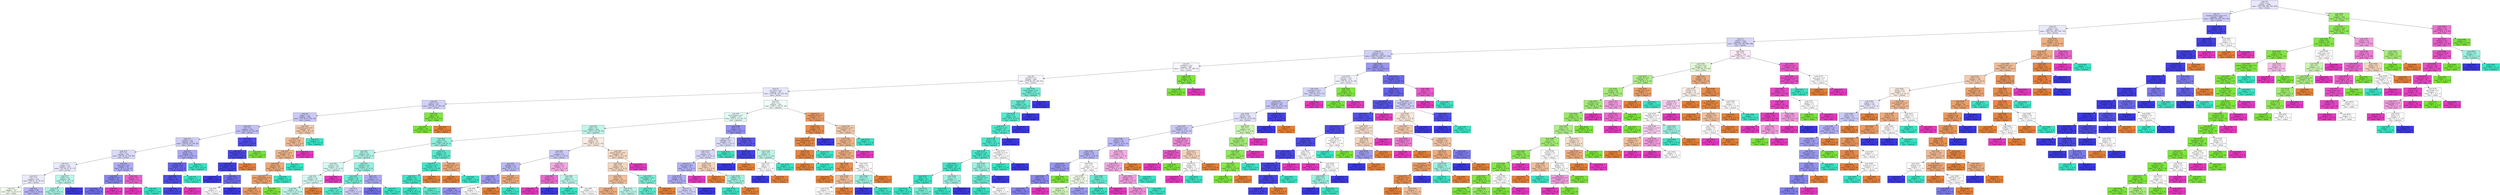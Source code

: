 digraph Tree {
node [shape=box, style="filled", color="black"] ;
0 [label=<node &#35;0<br/>cumin &le; 0.5<br/>samples = 2298<br/>value = [412, 568, 290, 769, 259]<br/>class = korean>, fillcolor="#3c39e51e"] ;
1 [label=<node &#35;1<br/>roasted_sesame_seed &le; 0.5<br/>samples = 1860<br/>value = [408, 224, 284, 766, 178]<br/>class = korean>, fillcolor="#3c39e53f"] ;
0 -> 1 [labeldistance=2.5, labelangle=45, headlabel="True"] ;
2 [label=<node &#35;2<br/>starch &le; 0.5<br/>samples = 1621<br/>value = [403, 224, 280, 538, 176]<br/>class = korean>, fillcolor="#3c39e51c"] ;
1 -> 2 ;
3 [label=<node &#35;3<br/>cilantro &le; 0.5<br/>samples = 1404<br/>value = [252, 222, 266, 498, 166]<br/>class = korean>, fillcolor="#3c39e534"] ;
2 -> 3 ;
4 [label=<node &#35;4<br/>cayenne &le; 0.5<br/>samples = 1250<br/>value = [216, 172, 259, 497, 106]<br/>class = korean>, fillcolor="#3c39e53d"] ;
3 -> 4 ;
5 [label=<node &#35;5<br/>cardamom &le; 0.5<br/>samples = 860<br/>value = [179, 119, 241, 268, 53]<br/>class = korean>, fillcolor="#3c39e50b"] ;
4 -> 5 ;
6 [label=<node &#35;6<br/>seaweed &le; 0.5<br/>samples = 826<br/>value = [179, 86, 241, 268, 52]<br/>class = korean>, fillcolor="#3c39e50c"] ;
5 -> 6 ;
7 [label=<node &#35;7<br/>soy_sauce &le; 0.5<br/>samples = 756<br/>value = [179, 86, 187, 252, 52]<br/>class = korean>, fillcolor="#3c39e51d"] ;
6 -> 7 ;
8 [label=<node &#35;8<br/>yogurt &le; 0.5<br/>samples = 427<br/>value = [75, 86, 67, 165, 34]<br/>class = korean>, fillcolor="#3c39e53b"] ;
7 -> 8 ;
9 [label=<node &#35;9<br/>pepper &le; 0.5<br/>samples = 408<br/>value = [74, 68, 67, 165, 34]<br/>class = korean>, fillcolor="#3c39e545"] ;
8 -> 9 ;
10 [label=<node &#35;10<br/>nut &le; 0.5<br/>samples = 376<br/>value = [56, 67, 59, 165, 29]<br/>class = korean>, fillcolor="#3c39e551"] ;
9 -> 10 ;
11 [label=<node &#35;11<br/>soybean &le; 0.5<br/>samples = 344<br/>value = [54, 66, 59, 136, 29]<br/>class = korean>, fillcolor="#3c39e540"] ;
10 -> 11 ;
12 [label=<node &#35;12<br/>fish &le; 0.5<br/>samples = 301<br/>value = [54, 66, 44, 109, 28]<br/>class = korean>, fillcolor="#3c39e52f"] ;
11 -> 12 ;
13 [label=<node &#35;13<br/>vinegar &le; 0.5<br/>samples = 263<br/>value = [52, 66, 41, 87, 17]<br/>class = korean>, fillcolor="#3c39e51b"] ;
12 -> 13 ;
14 [label=<node &#35;14<br/>rice &le; 0.5<br/>samples = 225<br/>value = [49, 61, 22, 78, 15]<br/>class = korean>, fillcolor="#3c39e51a"] ;
13 -> 14 ;
15 [label=<node &#35;15<br/>samples = 157<br/>value = [33, 52, 20, 43, 9]<br/>class = indian>, fillcolor="#7be53914"] ;
14 -> 15 ;
16 [label=<node &#35;16<br/>samples = 68<br/>value = [16, 9, 2, 35, 6]<br/>class = korean>, fillcolor="#3c39e55d"] ;
14 -> 16 ;
17 [label=<node &#35;17<br/>radish &le; 0.5<br/>samples = 38<br/>value = [3, 5, 19, 9, 2]<br/>class = japanese>, fillcolor="#39e5c558"] ;
13 -> 17 ;
18 [label=<node &#35;18<br/>samples = 35<br/>value = [3, 5, 19, 6, 2]<br/>class = japanese>, fillcolor="#39e5c572"] ;
17 -> 18 ;
19 [label=<node &#35;19<br/>samples = 3<br/>value = [0, 0, 0, 3, 0]<br/>class = korean>, fillcolor="#3c39e5ff"] ;
17 -> 19 ;
20 [label=<node &#35;20<br/>lime_juice &le; 0.5<br/>samples = 38<br/>value = [2, 0, 3, 22, 11]<br/>class = korean>, fillcolor="#3c39e568"] ;
12 -> 20 ;
21 [label=<node &#35;21<br/>coriander &le; 0.5<br/>samples = 32<br/>value = [2, 0, 2, 22, 6]<br/>class = korean>, fillcolor="#3c39e59d"] ;
20 -> 21 ;
22 [label=<node &#35;22<br/>samples = 29<br/>value = [2, 0, 2, 22, 3]<br/>class = korean>, fillcolor="#3c39e5ba"] ;
21 -> 22 ;
23 [label=<node &#35;23<br/>samples = 3<br/>value = [0, 0, 0, 0, 3]<br/>class = thai>, fillcolor="#e539c0ff"] ;
21 -> 23 ;
24 [label=<node &#35;24<br/>salmon &le; 0.5<br/>samples = 6<br/>value = [0, 0, 1, 0, 5]<br/>class = thai>, fillcolor="#e539c0cc"] ;
20 -> 24 ;
25 [label=<node &#35;25<br/>samples = 5<br/>value = [0, 0, 0, 0, 5]<br/>class = thai>, fillcolor="#e539c0ff"] ;
24 -> 25 ;
26 [label=<node &#35;26<br/>samples = 1<br/>value = [0, 0, 1, 0, 0]<br/>class = japanese>, fillcolor="#39e5c5ff"] ;
24 -> 26 ;
27 [label=<node &#35;27<br/>barley &le; 0.5<br/>samples = 43<br/>value = [0, 0, 15, 27, 1]<br/>class = korean>, fillcolor="#3c39e56d"] ;
11 -> 27 ;
28 [label=<node &#35;28<br/>enokidake &le; 0.5<br/>samples = 33<br/>value = [0, 0, 5, 27, 1]<br/>class = korean>, fillcolor="#3c39e5c8"] ;
27 -> 28 ;
29 [label=<node &#35;29<br/>lime &le; 0.5<br/>samples = 30<br/>value = [0, 0, 2, 27, 1]<br/>class = korean>, fillcolor="#3c39e5e4"] ;
28 -> 29 ;
30 [label=<node &#35;30<br/>samples = 29<br/>value = [0, 0, 2, 27, 0]<br/>class = korean>, fillcolor="#3c39e5ec"] ;
29 -> 30 ;
31 [label=<node &#35;31<br/>samples = 1<br/>value = [0, 0, 0, 0, 1]<br/>class = thai>, fillcolor="#e539c0ff"] ;
29 -> 31 ;
32 [label=<node &#35;32<br/>samples = 3<br/>value = [0, 0, 3, 0, 0]<br/>class = japanese>, fillcolor="#39e5c5ff"] ;
28 -> 32 ;
33 [label=<node &#35;33<br/>samples = 10<br/>value = [0, 0, 10, 0, 0]<br/>class = japanese>, fillcolor="#39e5c5ff"] ;
27 -> 33 ;
34 [label=<node &#35;34<br/>rose &le; 0.5<br/>samples = 32<br/>value = [2, 1, 0, 29, 0]<br/>class = korean>, fillcolor="#3c39e5e6"] ;
10 -> 34 ;
35 [label=<node &#35;35<br/>chicken_broth &le; 0.5<br/>samples = 31<br/>value = [2, 0, 0, 29, 0]<br/>class = korean>, fillcolor="#3c39e5ed"] ;
34 -> 35 ;
36 [label=<node &#35;36<br/>cane_molasses &le; 0.5<br/>samples = 30<br/>value = [1, 0, 0, 29, 0]<br/>class = korean>, fillcolor="#3c39e5f6"] ;
35 -> 36 ;
37 [label=<node &#35;37<br/>samples = 25<br/>value = [0, 0, 0, 25, 0]<br/>class = korean>, fillcolor="#3c39e5ff"] ;
36 -> 37 ;
38 [label=<node &#35;38<br/>ginger &le; 0.5<br/>samples = 5<br/>value = [1, 0, 0, 4, 0]<br/>class = korean>, fillcolor="#3c39e5bf"] ;
36 -> 38 ;
39 [label=<node &#35;39<br/>samples = 2<br/>value = [1, 0, 0, 1, 0]<br/>class = chinese>, fillcolor="#e5813900"] ;
38 -> 39 ;
40 [label=<node &#35;40<br/>samples = 3<br/>value = [0, 0, 0, 3, 0]<br/>class = korean>, fillcolor="#3c39e5ff"] ;
38 -> 40 ;
41 [label=<node &#35;41<br/>samples = 1<br/>value = [1, 0, 0, 0, 0]<br/>class = chinese>, fillcolor="#e58139ff"] ;
35 -> 41 ;
42 [label=<node &#35;42<br/>samples = 1<br/>value = [0, 1, 0, 0, 0]<br/>class = indian>, fillcolor="#7be539ff"] ;
34 -> 42 ;
43 [label=<node &#35;43<br/>mandarin_peel &le; 0.5<br/>samples = 32<br/>value = [18, 1, 8, 0, 5]<br/>class = chinese>, fillcolor="#e581396a"] ;
9 -> 43 ;
44 [label=<node &#35;44<br/>lime_juice &le; 0.5<br/>samples = 29<br/>value = [18, 1, 5, 0, 5]<br/>class = chinese>, fillcolor="#e581398a"] ;
43 -> 44 ;
45 [label=<node &#35;45<br/>lemon_juice &le; 0.5<br/>samples = 27<br/>value = [18, 1, 5, 0, 3]<br/>class = chinese>, fillcolor="#e5813997"] ;
44 -> 45 ;
46 [label=<node &#35;46<br/>bread &le; 0.5<br/>samples = 25<br/>value = [18, 1, 3, 0, 3]<br/>class = chinese>, fillcolor="#e58139ae"] ;
45 -> 46 ;
47 [label=<node &#35;47<br/>green_bell_pepper &le; 0.5<br/>samples = 23<br/>value = [18, 1, 1, 0, 3]<br/>class = chinese>, fillcolor="#e58139bf"] ;
46 -> 47 ;
48 [label=<node &#35;48<br/>samples = 22<br/>value = [18, 0, 1, 0, 3]<br/>class = chinese>, fillcolor="#e58139c9"] ;
47 -> 48 ;
49 [label=<node &#35;49<br/>samples = 1<br/>value = [0, 1, 0, 0, 0]<br/>class = indian>, fillcolor="#7be539ff"] ;
47 -> 49 ;
50 [label=<node &#35;50<br/>samples = 2<br/>value = [0, 0, 2, 0, 0]<br/>class = japanese>, fillcolor="#39e5c5ff"] ;
46 -> 50 ;
51 [label=<node &#35;51<br/>samples = 2<br/>value = [0, 0, 2, 0, 0]<br/>class = japanese>, fillcolor="#39e5c5ff"] ;
45 -> 51 ;
52 [label=<node &#35;52<br/>samples = 2<br/>value = [0, 0, 0, 0, 2]<br/>class = thai>, fillcolor="#e539c0ff"] ;
44 -> 52 ;
53 [label=<node &#35;53<br/>samples = 3<br/>value = [0, 0, 3, 0, 0]<br/>class = japanese>, fillcolor="#39e5c5ff"] ;
43 -> 53 ;
54 [label=<node &#35;54<br/>egg &le; 0.5<br/>samples = 19<br/>value = [1, 18, 0, 0, 0]<br/>class = indian>, fillcolor="#7be539f1"] ;
8 -> 54 ;
55 [label=<node &#35;55<br/>samples = 18<br/>value = [0, 18, 0, 0, 0]<br/>class = indian>, fillcolor="#7be539ff"] ;
54 -> 55 ;
56 [label=<node &#35;56<br/>samples = 1<br/>value = [1, 0, 0, 0, 0]<br/>class = chinese>, fillcolor="#e58139ff"] ;
54 -> 56 ;
57 [label=<node &#35;57<br/>pork &le; 0.5<br/>samples = 329<br/>value = [104, 0, 120, 87, 18]<br/>class = japanese>, fillcolor="#39e5c512"] ;
7 -> 57 ;
58 [label=<node &#35;58<br/>black_pepper &le; 0.5<br/>samples = 277<br/>value = [62, 0, 113, 85, 17]<br/>class = japanese>, fillcolor="#39e5c525"] ;
57 -> 58 ;
59 [label=<node &#35;59<br/>garlic &le; 0.5<br/>samples = 216<br/>value = [50, 0, 104, 46, 16]<br/>class = japanese>, fillcolor="#39e5c553"] ;
58 -> 59 ;
60 [label=<node &#35;60<br/>wine &le; 0.5<br/>samples = 133<br/>value = [20, 0, 86, 25, 2]<br/>class = japanese>, fillcolor="#39e5c590"] ;
59 -> 60 ;
61 [label=<node &#35;61<br/>sake &le; 0.5<br/>samples = 96<br/>value = [15, 0, 54, 25, 2]<br/>class = japanese>, fillcolor="#39e5c568"] ;
60 -> 61 ;
62 [label=<node &#35;62<br/>coconut &le; 0.5<br/>samples = 49<br/>value = [15, 0, 22, 10, 2]<br/>class = japanese>, fillcolor="#39e5c534"] ;
61 -> 62 ;
63 [label=<node &#35;63<br/>tomato &le; 0.5<br/>samples = 47<br/>value = [15, 0, 22, 10, 0]<br/>class = japanese>, fillcolor="#39e5c538"] ;
62 -> 63 ;
64 [label=<node &#35;64<br/>samples = 44<br/>value = [12, 0, 22, 10, 0]<br/>class = japanese>, fillcolor="#39e5c550"] ;
63 -> 64 ;
65 [label=<node &#35;65<br/>samples = 3<br/>value = [3, 0, 0, 0, 0]<br/>class = chinese>, fillcolor="#e58139ff"] ;
63 -> 65 ;
66 [label=<node &#35;66<br/>samples = 2<br/>value = [0, 0, 0, 0, 2]<br/>class = thai>, fillcolor="#e539c0ff"] ;
62 -> 66 ;
67 [label=<node &#35;67<br/>soybean &le; 0.5<br/>samples = 47<br/>value = [0, 0, 32, 15, 0]<br/>class = japanese>, fillcolor="#39e5c587"] ;
61 -> 67 ;
68 [label=<node &#35;68<br/>chicken &le; 0.5<br/>samples = 36<br/>value = [0, 0, 28, 8, 0]<br/>class = japanese>, fillcolor="#39e5c5b6"] ;
67 -> 68 ;
69 [label=<node &#35;69<br/>samples = 29<br/>value = [0, 0, 25, 4, 0]<br/>class = japanese>, fillcolor="#39e5c5d6"] ;
68 -> 69 ;
70 [label=<node &#35;70<br/>samples = 7<br/>value = [0, 0, 3, 4, 0]<br/>class = korean>, fillcolor="#3c39e540"] ;
68 -> 70 ;
71 [label=<node &#35;71<br/>fish &le; 0.5<br/>samples = 11<br/>value = [0, 0, 4, 7, 0]<br/>class = korean>, fillcolor="#3c39e56d"] ;
67 -> 71 ;
72 [label=<node &#35;72<br/>samples = 9<br/>value = [0, 0, 2, 7, 0]<br/>class = korean>, fillcolor="#3c39e5b6"] ;
71 -> 72 ;
73 [label=<node &#35;73<br/>samples = 2<br/>value = [0, 0, 2, 0, 0]<br/>class = japanese>, fillcolor="#39e5c5ff"] ;
71 -> 73 ;
74 [label=<node &#35;74<br/>pepper &le; 0.5<br/>samples = 37<br/>value = [5, 0, 32, 0, 0]<br/>class = japanese>, fillcolor="#39e5c5d7"] ;
60 -> 74 ;
75 [label=<node &#35;75<br/>star_anise &le; 0.5<br/>samples = 33<br/>value = [2, 0, 31, 0, 0]<br/>class = japanese>, fillcolor="#39e5c5ef"] ;
74 -> 75 ;
76 [label=<node &#35;76<br/>ginger &le; 0.5<br/>samples = 32<br/>value = [1, 0, 31, 0, 0]<br/>class = japanese>, fillcolor="#39e5c5f7"] ;
75 -> 76 ;
77 [label=<node &#35;77<br/>samples = 25<br/>value = [0, 0, 25, 0, 0]<br/>class = japanese>, fillcolor="#39e5c5ff"] ;
76 -> 77 ;
78 [label=<node &#35;78<br/>samples = 7<br/>value = [1, 0, 6, 0, 0]<br/>class = japanese>, fillcolor="#39e5c5d4"] ;
76 -> 78 ;
79 [label=<node &#35;79<br/>samples = 1<br/>value = [1, 0, 0, 0, 0]<br/>class = chinese>, fillcolor="#e58139ff"] ;
75 -> 79 ;
80 [label=<node &#35;80<br/>sesame_seed &le; 0.5<br/>samples = 4<br/>value = [3, 0, 1, 0, 0]<br/>class = chinese>, fillcolor="#e58139aa"] ;
74 -> 80 ;
81 [label=<node &#35;81<br/>samples = 3<br/>value = [3, 0, 0, 0, 0]<br/>class = chinese>, fillcolor="#e58139ff"] ;
80 -> 81 ;
82 [label=<node &#35;82<br/>samples = 1<br/>value = [0, 0, 1, 0, 0]<br/>class = japanese>, fillcolor="#39e5c5ff"] ;
80 -> 82 ;
83 [label=<node &#35;83<br/>ginger &le; 0.5<br/>samples = 83<br/>value = [30, 0, 18, 21, 14]<br/>class = chinese>, fillcolor="#e5813925"] ;
59 -> 83 ;
84 [label=<node &#35;84<br/>rice &le; 0.5<br/>samples = 41<br/>value = [10, 0, 7, 18, 6]<br/>class = korean>, fillcolor="#3c39e542"] ;
83 -> 84 ;
85 [label=<node &#35;85<br/>cabbage &le; 0.5<br/>samples = 32<br/>value = [9, 0, 5, 17, 1]<br/>class = korean>, fillcolor="#3c39e559"] ;
84 -> 85 ;
86 [label=<node &#35;86<br/>honey &le; 0.5<br/>samples = 28<br/>value = [6, 0, 4, 17, 1]<br/>class = korean>, fillcolor="#3c39e57f"] ;
85 -> 86 ;
87 [label=<node &#35;87<br/>samples = 26<br/>value = [6, 0, 3, 17, 0]<br/>class = korean>, fillcolor="#3c39e58c"] ;
86 -> 87 ;
88 [label=<node &#35;88<br/>samples = 2<br/>value = [0, 0, 1, 0, 1]<br/>class = japanese>, fillcolor="#39e5c500"] ;
86 -> 88 ;
89 [label=<node &#35;89<br/>tabasco_pepper &le; 0.5<br/>samples = 4<br/>value = [3, 0, 1, 0, 0]<br/>class = chinese>, fillcolor="#e58139aa"] ;
85 -> 89 ;
90 [label=<node &#35;90<br/>samples = 3<br/>value = [3, 0, 0, 0, 0]<br/>class = chinese>, fillcolor="#e58139ff"] ;
89 -> 90 ;
91 [label=<node &#35;91<br/>samples = 1<br/>value = [0, 0, 1, 0, 0]<br/>class = japanese>, fillcolor="#39e5c5ff"] ;
89 -> 91 ;
92 [label=<node &#35;92<br/>pepper &le; 0.5<br/>samples = 9<br/>value = [1, 0, 2, 1, 5]<br/>class = thai>, fillcolor="#e539c06d"] ;
84 -> 92 ;
93 [label=<node &#35;93<br/>oyster &le; 0.5<br/>samples = 5<br/>value = [0, 0, 0, 1, 4]<br/>class = thai>, fillcolor="#e539c0bf"] ;
92 -> 93 ;
94 [label=<node &#35;94<br/>samples = 4<br/>value = [0, 0, 0, 0, 4]<br/>class = thai>, fillcolor="#e539c0ff"] ;
93 -> 94 ;
95 [label=<node &#35;95<br/>samples = 1<br/>value = [0, 0, 0, 1, 0]<br/>class = korean>, fillcolor="#3c39e5ff"] ;
93 -> 95 ;
96 [label=<node &#35;96<br/>egg &le; 0.5<br/>samples = 4<br/>value = [1, 0, 2, 0, 1]<br/>class = japanese>, fillcolor="#39e5c555"] ;
92 -> 96 ;
97 [label=<node &#35;97<br/>samples = 2<br/>value = [0, 0, 2, 0, 0]<br/>class = japanese>, fillcolor="#39e5c5ff"] ;
96 -> 97 ;
98 [label=<node &#35;98<br/>samples = 2<br/>value = [1, 0, 0, 0, 1]<br/>class = chinese>, fillcolor="#e5813900"] ;
96 -> 98 ;
99 [label=<node &#35;99<br/>peanut_butter &le; 0.5<br/>samples = 42<br/>value = [20, 0, 11, 3, 8]<br/>class = chinese>, fillcolor="#e581394a"] ;
83 -> 99 ;
100 [label=<node &#35;100<br/>sake &le; 0.5<br/>samples = 39<br/>value = [20, 0, 11, 3, 5]<br/>class = chinese>, fillcolor="#e5813952"] ;
99 -> 100 ;
101 [label=<node &#35;101<br/>beef &le; 0.5<br/>samples = 32<br/>value = [19, 0, 6, 2, 5]<br/>class = chinese>, fillcolor="#e5813980"] ;
100 -> 101 ;
102 [label=<node &#35;102<br/>samples = 27<br/>value = [19, 0, 3, 0, 5]<br/>class = chinese>, fillcolor="#e58139a2"] ;
101 -> 102 ;
103 [label=<node &#35;103<br/>samples = 5<br/>value = [0, 0, 3, 2, 0]<br/>class = japanese>, fillcolor="#39e5c555"] ;
101 -> 103 ;
104 [label=<node &#35;104<br/>thai_pepper &le; 0.5<br/>samples = 7<br/>value = [1, 0, 5, 1, 0]<br/>class = japanese>, fillcolor="#39e5c5aa"] ;
100 -> 104 ;
105 [label=<node &#35;105<br/>samples = 6<br/>value = [0, 0, 5, 1, 0]<br/>class = japanese>, fillcolor="#39e5c5cc"] ;
104 -> 105 ;
106 [label=<node &#35;106<br/>samples = 1<br/>value = [1, 0, 0, 0, 0]<br/>class = chinese>, fillcolor="#e58139ff"] ;
104 -> 106 ;
107 [label=<node &#35;107<br/>samples = 3<br/>value = [0, 0, 0, 0, 3]<br/>class = thai>, fillcolor="#e539c0ff"] ;
99 -> 107 ;
108 [label=<node &#35;108<br/>beef &le; 0.5<br/>samples = 61<br/>value = [12, 0, 9, 39, 1]<br/>class = korean>, fillcolor="#3c39e58d"] ;
58 -> 108 ;
109 [label=<node &#35;109<br/>cabbage &le; 0.5<br/>samples = 32<br/>value = [10, 0, 7, 14, 1]<br/>class = korean>, fillcolor="#3c39e52e"] ;
108 -> 109 ;
110 [label=<node &#35;110<br/>wine &le; 0.5<br/>samples = 30<br/>value = [10, 0, 5, 14, 1]<br/>class = korean>, fillcolor="#3c39e533"] ;
109 -> 110 ;
111 [label=<node &#35;111<br/>lime_juice &le; 0.5<br/>samples = 25<br/>value = [7, 0, 3, 14, 1]<br/>class = korean>, fillcolor="#3c39e563"] ;
110 -> 111 ;
112 [label=<node &#35;112<br/>vinegar &le; 0.5<br/>samples = 24<br/>value = [7, 0, 3, 14, 0]<br/>class = korean>, fillcolor="#3c39e569"] ;
111 -> 112 ;
113 [label=<node &#35;113<br/>samples = 20<br/>value = [7, 0, 3, 10, 0]<br/>class = korean>, fillcolor="#3c39e53b"] ;
112 -> 113 ;
114 [label=<node &#35;114<br/>samples = 4<br/>value = [0, 0, 0, 4, 0]<br/>class = korean>, fillcolor="#3c39e5ff"] ;
112 -> 114 ;
115 [label=<node &#35;115<br/>samples = 1<br/>value = [0, 0, 0, 0, 1]<br/>class = thai>, fillcolor="#e539c0ff"] ;
111 -> 115 ;
116 [label=<node &#35;116<br/>ginger &le; 0.5<br/>samples = 5<br/>value = [3, 0, 2, 0, 0]<br/>class = chinese>, fillcolor="#e5813955"] ;
110 -> 116 ;
117 [label=<node &#35;117<br/>samples = 2<br/>value = [2, 0, 0, 0, 0]<br/>class = chinese>, fillcolor="#e58139ff"] ;
116 -> 117 ;
118 [label=<node &#35;118<br/>scallion &le; 0.5<br/>samples = 3<br/>value = [1, 0, 2, 0, 0]<br/>class = japanese>, fillcolor="#39e5c57f"] ;
116 -> 118 ;
119 [label=<node &#35;119<br/>samples = 2<br/>value = [0, 0, 2, 0, 0]<br/>class = japanese>, fillcolor="#39e5c5ff"] ;
118 -> 119 ;
120 [label=<node &#35;120<br/>samples = 1<br/>value = [1, 0, 0, 0, 0]<br/>class = chinese>, fillcolor="#e58139ff"] ;
118 -> 120 ;
121 [label=<node &#35;121<br/>samples = 2<br/>value = [0, 0, 2, 0, 0]<br/>class = japanese>, fillcolor="#39e5c5ff"] ;
109 -> 121 ;
122 [label=<node &#35;122<br/>soybean &le; 0.5<br/>samples = 29<br/>value = [2, 0, 2, 25, 0]<br/>class = korean>, fillcolor="#3c39e5d9"] ;
108 -> 122 ;
123 [label=<node &#35;123<br/>leek &le; 0.5<br/>samples = 25<br/>value = [1, 0, 0, 24, 0]<br/>class = korean>, fillcolor="#3c39e5f4"] ;
122 -> 123 ;
124 [label=<node &#35;124<br/>samples = 24<br/>value = [0, 0, 0, 24, 0]<br/>class = korean>, fillcolor="#3c39e5ff"] ;
123 -> 124 ;
125 [label=<node &#35;125<br/>samples = 1<br/>value = [1, 0, 0, 0, 0]<br/>class = chinese>, fillcolor="#e58139ff"] ;
123 -> 125 ;
126 [label=<node &#35;126<br/>sake &le; 0.5<br/>samples = 4<br/>value = [1, 0, 2, 1, 0]<br/>class = japanese>, fillcolor="#39e5c555"] ;
122 -> 126 ;
127 [label=<node &#35;127<br/>kelp &le; 0.5<br/>samples = 2<br/>value = [1, 0, 0, 1, 0]<br/>class = chinese>, fillcolor="#e5813900"] ;
126 -> 127 ;
128 [label=<node &#35;128<br/>samples = 1<br/>value = [0, 0, 0, 1, 0]<br/>class = korean>, fillcolor="#3c39e5ff"] ;
127 -> 128 ;
129 [label=<node &#35;129<br/>samples = 1<br/>value = [1, 0, 0, 0, 0]<br/>class = chinese>, fillcolor="#e58139ff"] ;
127 -> 129 ;
130 [label=<node &#35;130<br/>samples = 2<br/>value = [0, 0, 2, 0, 0]<br/>class = japanese>, fillcolor="#39e5c5ff"] ;
126 -> 130 ;
131 [label=<node &#35;131<br/>vegetable_oil &le; 0.5<br/>samples = 52<br/>value = [42, 0, 7, 2, 1]<br/>class = chinese>, fillcolor="#e58139c6"] ;
57 -> 131 ;
132 [label=<node &#35;132<br/>orange &le; 0.5<br/>samples = 35<br/>value = [32, 0, 2, 1, 0]<br/>class = chinese>, fillcolor="#e58139e8"] ;
131 -> 132 ;
133 [label=<node &#35;133<br/>green_bell_pepper &le; 0.5<br/>samples = 34<br/>value = [32, 0, 2, 0, 0]<br/>class = chinese>, fillcolor="#e58139ef"] ;
132 -> 133 ;
134 [label=<node &#35;134<br/>squid &le; 0.5<br/>samples = 33<br/>value = [32, 0, 1, 0, 0]<br/>class = chinese>, fillcolor="#e58139f7"] ;
133 -> 134 ;
135 [label=<node &#35;135<br/>samples = 32<br/>value = [32, 0, 0, 0, 0]<br/>class = chinese>, fillcolor="#e58139ff"] ;
134 -> 135 ;
136 [label=<node &#35;136<br/>samples = 1<br/>value = [0, 0, 1, 0, 0]<br/>class = japanese>, fillcolor="#39e5c5ff"] ;
134 -> 136 ;
137 [label=<node &#35;137<br/>samples = 1<br/>value = [0, 0, 1, 0, 0]<br/>class = japanese>, fillcolor="#39e5c5ff"] ;
133 -> 137 ;
138 [label=<node &#35;138<br/>samples = 1<br/>value = [0, 0, 0, 1, 0]<br/>class = korean>, fillcolor="#3c39e5ff"] ;
132 -> 138 ;
139 [label=<node &#35;139<br/>cane_molasses &le; 0.5<br/>samples = 17<br/>value = [10, 0, 5, 1, 1]<br/>class = chinese>, fillcolor="#e581396a"] ;
131 -> 139 ;
140 [label=<node &#35;140<br/>macaroni &le; 0.5<br/>samples = 15<br/>value = [10, 0, 3, 1, 1]<br/>class = chinese>, fillcolor="#e5813995"] ;
139 -> 140 ;
141 [label=<node &#35;141<br/>sesame_oil &le; 0.5<br/>samples = 14<br/>value = [10, 0, 3, 1, 0]<br/>class = chinese>, fillcolor="#e58139a2"] ;
140 -> 141 ;
142 [label=<node &#35;142<br/>sake &le; 0.5<br/>samples = 9<br/>value = [8, 0, 1, 0, 0]<br/>class = chinese>, fillcolor="#e58139df"] ;
141 -> 142 ;
143 [label=<node &#35;143<br/>samples = 6<br/>value = [6, 0, 0, 0, 0]<br/>class = chinese>, fillcolor="#e58139ff"] ;
142 -> 143 ;
144 [label=<node &#35;144<br/>nira &le; 0.5<br/>samples = 3<br/>value = [2, 0, 1, 0, 0]<br/>class = chinese>, fillcolor="#e581397f"] ;
142 -> 144 ;
145 [label=<node &#35;145<br/>samples = 2<br/>value = [1, 0, 1, 0, 0]<br/>class = chinese>, fillcolor="#e5813900"] ;
144 -> 145 ;
146 [label=<node &#35;146<br/>samples = 1<br/>value = [1, 0, 0, 0, 0]<br/>class = chinese>, fillcolor="#e58139ff"] ;
144 -> 146 ;
147 [label=<node &#35;147<br/>pepper &le; 0.5<br/>samples = 5<br/>value = [2, 0, 2, 1, 0]<br/>class = chinese>, fillcolor="#e5813900"] ;
141 -> 147 ;
148 [label=<node &#35;148<br/>rice &le; 0.5<br/>samples = 3<br/>value = [0, 0, 2, 1, 0]<br/>class = japanese>, fillcolor="#39e5c57f"] ;
147 -> 148 ;
149 [label=<node &#35;149<br/>samples = 1<br/>value = [0, 0, 0, 1, 0]<br/>class = korean>, fillcolor="#3c39e5ff"] ;
148 -> 149 ;
150 [label=<node &#35;150<br/>samples = 2<br/>value = [0, 0, 2, 0, 0]<br/>class = japanese>, fillcolor="#39e5c5ff"] ;
148 -> 150 ;
151 [label=<node &#35;151<br/>samples = 2<br/>value = [2, 0, 0, 0, 0]<br/>class = chinese>, fillcolor="#e58139ff"] ;
147 -> 151 ;
152 [label=<node &#35;152<br/>samples = 1<br/>value = [0, 0, 0, 0, 1]<br/>class = thai>, fillcolor="#e539c0ff"] ;
140 -> 152 ;
153 [label=<node &#35;153<br/>samples = 2<br/>value = [0, 0, 2, 0, 0]<br/>class = japanese>, fillcolor="#39e5c5ff"] ;
139 -> 153 ;
154 [label=<node &#35;154<br/>black_pepper &le; 0.5<br/>samples = 70<br/>value = [0, 0, 54, 16, 0]<br/>class = japanese>, fillcolor="#39e5c5b3"] ;
6 -> 154 ;
155 [label=<node &#35;155<br/>beef &le; 0.5<br/>samples = 64<br/>value = [0, 0, 54, 10, 0]<br/>class = japanese>, fillcolor="#39e5c5d0"] ;
154 -> 155 ;
156 [label=<node &#35;156<br/>ham &le; 0.5<br/>samples = 62<br/>value = [0, 0, 54, 8, 0]<br/>class = japanese>, fillcolor="#39e5c5d9"] ;
155 -> 156 ;
157 [label=<node &#35;157<br/>black_bean &le; 0.5<br/>samples = 61<br/>value = [0, 0, 54, 7, 0]<br/>class = japanese>, fillcolor="#39e5c5de"] ;
156 -> 157 ;
158 [label=<node &#35;158<br/>wheat &le; 0.5<br/>samples = 60<br/>value = [0, 0, 54, 6, 0]<br/>class = japanese>, fillcolor="#39e5c5e3"] ;
157 -> 158 ;
159 [label=<node &#35;159<br/>sesame_oil &le; 0.5<br/>samples = 56<br/>value = [0, 0, 52, 4, 0]<br/>class = japanese>, fillcolor="#39e5c5eb"] ;
158 -> 159 ;
160 [label=<node &#35;160<br/>vegetable &le; 0.5<br/>samples = 50<br/>value = [0, 0, 48, 2, 0]<br/>class = japanese>, fillcolor="#39e5c5f4"] ;
159 -> 160 ;
161 [label=<node &#35;161<br/>kelp &le; 0.5<br/>samples = 47<br/>value = [0, 0, 46, 1, 0]<br/>class = japanese>, fillcolor="#39e5c5f9"] ;
160 -> 161 ;
162 [label=<node &#35;162<br/>samples = 43<br/>value = [0, 0, 43, 0, 0]<br/>class = japanese>, fillcolor="#39e5c5ff"] ;
161 -> 162 ;
163 [label=<node &#35;163<br/>samples = 4<br/>value = [0, 0, 3, 1, 0]<br/>class = japanese>, fillcolor="#39e5c5aa"] ;
161 -> 163 ;
164 [label=<node &#35;164<br/>tuna &le; 0.5<br/>samples = 3<br/>value = [0, 0, 2, 1, 0]<br/>class = japanese>, fillcolor="#39e5c57f"] ;
160 -> 164 ;
165 [label=<node &#35;165<br/>samples = 2<br/>value = [0, 0, 2, 0, 0]<br/>class = japanese>, fillcolor="#39e5c5ff"] ;
164 -> 165 ;
166 [label=<node &#35;166<br/>samples = 1<br/>value = [0, 0, 0, 1, 0]<br/>class = korean>, fillcolor="#3c39e5ff"] ;
164 -> 166 ;
167 [label=<node &#35;167<br/>clam &le; 0.5<br/>samples = 6<br/>value = [0, 0, 4, 2, 0]<br/>class = japanese>, fillcolor="#39e5c57f"] ;
159 -> 167 ;
168 [label=<node &#35;168<br/>mushroom &le; 0.5<br/>samples = 5<br/>value = [0, 0, 4, 1, 0]<br/>class = japanese>, fillcolor="#39e5c5bf"] ;
167 -> 168 ;
169 [label=<node &#35;169<br/>samples = 3<br/>value = [0, 0, 3, 0, 0]<br/>class = japanese>, fillcolor="#39e5c5ff"] ;
168 -> 169 ;
170 [label=<node &#35;170<br/>samples = 2<br/>value = [0, 0, 1, 1, 0]<br/>class = japanese>, fillcolor="#39e5c500"] ;
168 -> 170 ;
171 [label=<node &#35;171<br/>samples = 1<br/>value = [0, 0, 0, 1, 0]<br/>class = korean>, fillcolor="#3c39e5ff"] ;
167 -> 171 ;
172 [label=<node &#35;172<br/>vegetable_oil &le; 0.5<br/>samples = 4<br/>value = [0, 0, 2, 2, 0]<br/>class = japanese>, fillcolor="#39e5c500"] ;
158 -> 172 ;
173 [label=<node &#35;173<br/>samples = 2<br/>value = [0, 0, 2, 0, 0]<br/>class = japanese>, fillcolor="#39e5c5ff"] ;
172 -> 173 ;
174 [label=<node &#35;174<br/>samples = 2<br/>value = [0, 0, 0, 2, 0]<br/>class = korean>, fillcolor="#3c39e5ff"] ;
172 -> 174 ;
175 [label=<node &#35;175<br/>samples = 1<br/>value = [0, 0, 0, 1, 0]<br/>class = korean>, fillcolor="#3c39e5ff"] ;
157 -> 175 ;
176 [label=<node &#35;176<br/>samples = 1<br/>value = [0, 0, 0, 1, 0]<br/>class = korean>, fillcolor="#3c39e5ff"] ;
156 -> 176 ;
177 [label=<node &#35;177<br/>samples = 2<br/>value = [0, 0, 0, 2, 0]<br/>class = korean>, fillcolor="#3c39e5ff"] ;
155 -> 177 ;
178 [label=<node &#35;178<br/>samples = 6<br/>value = [0, 0, 0, 6, 0]<br/>class = korean>, fillcolor="#3c39e5ff"] ;
154 -> 178 ;
179 [label=<node &#35;179<br/>coffee &le; 0.5<br/>samples = 34<br/>value = [0, 33, 0, 0, 1]<br/>class = indian>, fillcolor="#7be539f7"] ;
5 -> 179 ;
180 [label=<node &#35;180<br/>samples = 33<br/>value = [0, 33, 0, 0, 0]<br/>class = indian>, fillcolor="#7be539ff"] ;
179 -> 180 ;
181 [label=<node &#35;181<br/>samples = 1<br/>value = [0, 0, 0, 0, 1]<br/>class = thai>, fillcolor="#e539c0ff"] ;
179 -> 181 ;
182 [label=<node &#35;182<br/>scallion &le; 0.5<br/>samples = 390<br/>value = [37, 53, 18, 229, 53]<br/>class = korean>, fillcolor="#3c39e585"] ;
4 -> 182 ;
183 [label=<node &#35;183<br/>turmeric &le; 0.5<br/>samples = 175<br/>value = [14, 52, 10, 61, 38]<br/>class = korean>, fillcolor="#3c39e513"] ;
182 -> 183 ;
184 [label=<node &#35;184<br/>lemongrass &le; 0.5<br/>samples = 151<br/>value = [14, 29, 10, 61, 37]<br/>class = korean>, fillcolor="#3c39e536"] ;
183 -> 184 ;
185 [label=<node &#35;185<br/>vegetable &le; 0.5<br/>samples = 140<br/>value = [14, 29, 10, 61, 26]<br/>class = korean>, fillcolor="#3c39e54a"] ;
184 -> 185 ;
186 [label=<node &#35;186<br/>tomato &le; 0.5<br/>samples = 120<br/>value = [13, 29, 10, 42, 26]<br/>class = korean>, fillcolor="#3c39e524"] ;
185 -> 186 ;
187 [label=<node &#35;187<br/>lime_juice &le; 0.5<br/>samples = 101<br/>value = [12, 18, 9, 42, 20]<br/>class = korean>, fillcolor="#3c39e545"] ;
186 -> 187 ;
188 [label=<node &#35;188<br/>chicken &le; 0.5<br/>samples = 89<br/>value = [10, 17, 8, 42, 12]<br/>class = korean>, fillcolor="#3c39e559"] ;
187 -> 188 ;
189 [label=<node &#35;189<br/>vinegar &le; 0.5<br/>samples = 76<br/>value = [9, 17, 6, 39, 5]<br/>class = korean>, fillcolor="#3c39e55f"] ;
188 -> 189 ;
190 [label=<node &#35;190<br/>mustard &le; 0.5<br/>samples = 57<br/>value = [5, 12, 1, 36, 3]<br/>class = korean>, fillcolor="#3c39e588"] ;
189 -> 190 ;
191 [label=<node &#35;191<br/>lime &le; 0.5<br/>samples = 54<br/>value = [5, 9, 1, 36, 3]<br/>class = korean>, fillcolor="#3c39e599"] ;
190 -> 191 ;
192 [label=<node &#35;192<br/>samples = 52<br/>value = [5, 9, 1, 36, 1]<br/>class = korean>, fillcolor="#3c39e5a0"] ;
191 -> 192 ;
193 [label=<node &#35;193<br/>samples = 2<br/>value = [0, 0, 0, 0, 2]<br/>class = thai>, fillcolor="#e539c0ff"] ;
191 -> 193 ;
194 [label=<node &#35;194<br/>samples = 3<br/>value = [0, 3, 0, 0, 0]<br/>class = indian>, fillcolor="#7be539ff"] ;
190 -> 194 ;
195 [label=<node &#35;195<br/>rice &le; 0.5<br/>samples = 19<br/>value = [4, 5, 5, 3, 2]<br/>class = indian>, fillcolor="#7be53900"] ;
189 -> 195 ;
196 [label=<node &#35;196<br/>soy_sauce &le; 0.5<br/>samples = 14<br/>value = [4, 5, 1, 3, 1]<br/>class = indian>, fillcolor="#7be5391a"] ;
195 -> 196 ;
197 [label=<node &#35;197<br/>samples = 9<br/>value = [3, 5, 0, 0, 1]<br/>class = indian>, fillcolor="#7be53955"] ;
196 -> 197 ;
198 [label=<node &#35;198<br/>samples = 5<br/>value = [1, 0, 1, 3, 0]<br/>class = korean>, fillcolor="#3c39e57f"] ;
196 -> 198 ;
199 [label=<node &#35;199<br/>mint &le; 0.5<br/>samples = 5<br/>value = [0, 0, 4, 0, 1]<br/>class = japanese>, fillcolor="#39e5c5bf"] ;
195 -> 199 ;
200 [label=<node &#35;200<br/>samples = 4<br/>value = [0, 0, 4, 0, 0]<br/>class = japanese>, fillcolor="#39e5c5ff"] ;
199 -> 200 ;
201 [label=<node &#35;201<br/>samples = 1<br/>value = [0, 0, 0, 0, 1]<br/>class = thai>, fillcolor="#e539c0ff"] ;
199 -> 201 ;
202 [label=<node &#35;202<br/>sherry &le; 0.5<br/>samples = 13<br/>value = [1, 0, 2, 3, 7]<br/>class = thai>, fillcolor="#e539c066"] ;
188 -> 202 ;
203 [label=<node &#35;203<br/>beef_broth &le; 0.5<br/>samples = 12<br/>value = [0, 0, 2, 3, 7]<br/>class = thai>, fillcolor="#e539c071"] ;
202 -> 203 ;
204 [label=<node &#35;204<br/>cabbage &le; 0.5<br/>samples = 11<br/>value = [0, 0, 1, 3, 7]<br/>class = thai>, fillcolor="#e539c080"] ;
203 -> 204 ;
205 [label=<node &#35;205<br/>samples = 10<br/>value = [0, 0, 0, 3, 7]<br/>class = thai>, fillcolor="#e539c092"] ;
204 -> 205 ;
206 [label=<node &#35;206<br/>samples = 1<br/>value = [0, 0, 1, 0, 0]<br/>class = japanese>, fillcolor="#39e5c5ff"] ;
204 -> 206 ;
207 [label=<node &#35;207<br/>samples = 1<br/>value = [0, 0, 1, 0, 0]<br/>class = japanese>, fillcolor="#39e5c5ff"] ;
203 -> 207 ;
208 [label=<node &#35;208<br/>samples = 1<br/>value = [1, 0, 0, 0, 0]<br/>class = chinese>, fillcolor="#e58139ff"] ;
202 -> 208 ;
209 [label=<node &#35;209<br/>sesame_oil &le; 0.5<br/>samples = 12<br/>value = [2, 1, 1, 0, 8]<br/>class = thai>, fillcolor="#e539c099"] ;
187 -> 209 ;
210 [label=<node &#35;210<br/>orange_juice &le; 0.5<br/>samples = 8<br/>value = [0, 1, 0, 0, 7]<br/>class = thai>, fillcolor="#e539c0db"] ;
209 -> 210 ;
211 [label=<node &#35;211<br/>samples = 7<br/>value = [0, 0, 0, 0, 7]<br/>class = thai>, fillcolor="#e539c0ff"] ;
210 -> 211 ;
212 [label=<node &#35;212<br/>samples = 1<br/>value = [0, 1, 0, 0, 0]<br/>class = indian>, fillcolor="#7be539ff"] ;
210 -> 212 ;
213 [label=<node &#35;213<br/>pepper &le; 0.5<br/>samples = 4<br/>value = [2, 0, 1, 0, 1]<br/>class = chinese>, fillcolor="#e5813955"] ;
209 -> 213 ;
214 [label=<node &#35;214<br/>mango &le; 0.5<br/>samples = 2<br/>value = [0, 0, 1, 0, 1]<br/>class = japanese>, fillcolor="#39e5c500"] ;
213 -> 214 ;
215 [label=<node &#35;215<br/>samples = 1<br/>value = [0, 0, 0, 0, 1]<br/>class = thai>, fillcolor="#e539c0ff"] ;
214 -> 215 ;
216 [label=<node &#35;216<br/>samples = 1<br/>value = [0, 0, 1, 0, 0]<br/>class = japanese>, fillcolor="#39e5c5ff"] ;
214 -> 216 ;
217 [label=<node &#35;217<br/>samples = 2<br/>value = [2, 0, 0, 0, 0]<br/>class = chinese>, fillcolor="#e58139ff"] ;
213 -> 217 ;
218 [label=<node &#35;218<br/>fish &le; 0.5<br/>samples = 19<br/>value = [1, 11, 1, 0, 6]<br/>class = indian>, fillcolor="#7be53962"] ;
186 -> 218 ;
219 [label=<node &#35;219<br/>soy_sauce &le; 0.5<br/>samples = 15<br/>value = [1, 11, 1, 0, 2]<br/>class = indian>, fillcolor="#7be539b1"] ;
218 -> 219 ;
220 [label=<node &#35;220<br/>bay &le; 0.5<br/>samples = 13<br/>value = [1, 11, 1, 0, 0]<br/>class = indian>, fillcolor="#7be539d4"] ;
219 -> 220 ;
221 [label=<node &#35;221<br/>egg &le; 0.5<br/>samples = 12<br/>value = [1, 11, 0, 0, 0]<br/>class = indian>, fillcolor="#7be539e8"] ;
220 -> 221 ;
222 [label=<node &#35;222<br/>samples = 11<br/>value = [0, 11, 0, 0, 0]<br/>class = indian>, fillcolor="#7be539ff"] ;
221 -> 222 ;
223 [label=<node &#35;223<br/>samples = 1<br/>value = [1, 0, 0, 0, 0]<br/>class = chinese>, fillcolor="#e58139ff"] ;
221 -> 223 ;
224 [label=<node &#35;224<br/>samples = 1<br/>value = [0, 0, 1, 0, 0]<br/>class = japanese>, fillcolor="#39e5c5ff"] ;
220 -> 224 ;
225 [label=<node &#35;225<br/>samples = 2<br/>value = [0, 0, 0, 0, 2]<br/>class = thai>, fillcolor="#e539c0ff"] ;
219 -> 225 ;
226 [label=<node &#35;226<br/>samples = 4<br/>value = [0, 0, 0, 0, 4]<br/>class = thai>, fillcolor="#e539c0ff"] ;
218 -> 226 ;
227 [label=<node &#35;227<br/>coriander &le; 0.5<br/>samples = 20<br/>value = [1, 0, 0, 19, 0]<br/>class = korean>, fillcolor="#3c39e5f2"] ;
185 -> 227 ;
228 [label=<node &#35;228<br/>samples = 19<br/>value = [0, 0, 0, 19, 0]<br/>class = korean>, fillcolor="#3c39e5ff"] ;
227 -> 228 ;
229 [label=<node &#35;229<br/>samples = 1<br/>value = [1, 0, 0, 0, 0]<br/>class = chinese>, fillcolor="#e58139ff"] ;
227 -> 229 ;
230 [label=<node &#35;230<br/>samples = 11<br/>value = [0, 0, 0, 0, 11]<br/>class = thai>, fillcolor="#e539c0ff"] ;
184 -> 230 ;
231 [label=<node &#35;231<br/>basil &le; 0.5<br/>samples = 24<br/>value = [0, 23, 0, 0, 1]<br/>class = indian>, fillcolor="#7be539f4"] ;
183 -> 231 ;
232 [label=<node &#35;232<br/>samples = 23<br/>value = [0, 23, 0, 0, 0]<br/>class = indian>, fillcolor="#7be539ff"] ;
231 -> 232 ;
233 [label=<node &#35;233<br/>samples = 1<br/>value = [0, 0, 0, 0, 1]<br/>class = thai>, fillcolor="#e539c0ff"] ;
231 -> 233 ;
234 [label=<node &#35;234<br/>lime_juice &le; 0.5<br/>samples = 215<br/>value = [23, 1, 8, 168, 15]<br/>class = korean>, fillcolor="#3c39e5c1"] ;
182 -> 234 ;
235 [label=<node &#35;235<br/>vinegar &le; 0.5<br/>samples = 208<br/>value = [23, 1, 7, 168, 9]<br/>class = korean>, fillcolor="#3c39e5c8"] ;
234 -> 235 ;
236 [label=<node &#35;236<br/>peanut_butter &le; 0.5<br/>samples = 172<br/>value = [11, 1, 4, 150, 6]<br/>class = korean>, fillcolor="#3c39e5dc"] ;
235 -> 236 ;
237 [label=<node &#35;237<br/>bean &le; 0.5<br/>samples = 169<br/>value = [11, 1, 4, 150, 3]<br/>class = korean>, fillcolor="#3c39e5e0"] ;
236 -> 237 ;
238 [label=<node &#35;238<br/>olive_oil &le; 0.5<br/>samples = 163<br/>value = [8, 1, 4, 148, 2]<br/>class = korean>, fillcolor="#3c39e5e6"] ;
237 -> 238 ;
239 [label=<node &#35;239<br/>chicken &le; 0.5<br/>samples = 161<br/>value = [8, 0, 3, 148, 2]<br/>class = korean>, fillcolor="#3c39e5e9"] ;
238 -> 239 ;
240 [label=<node &#35;240<br/>coconut &le; 0.5<br/>samples = 156<br/>value = [8, 0, 1, 146, 1]<br/>class = korean>, fillcolor="#3c39e5ee"] ;
239 -> 240 ;
241 [label=<node &#35;241<br/>katsuobushi &le; 0.5<br/>samples = 155<br/>value = [8, 0, 1, 146, 0]<br/>class = korean>, fillcolor="#3c39e5ef"] ;
240 -> 241 ;
242 [label=<node &#35;242<br/>sherry &le; 0.5<br/>samples = 154<br/>value = [8, 0, 0, 146, 0]<br/>class = korean>, fillcolor="#3c39e5f1"] ;
241 -> 242 ;
243 [label=<node &#35;243<br/>samples = 153<br/>value = [7, 0, 0, 146, 0]<br/>class = korean>, fillcolor="#3c39e5f3"] ;
242 -> 243 ;
244 [label=<node &#35;244<br/>samples = 1<br/>value = [1, 0, 0, 0, 0]<br/>class = chinese>, fillcolor="#e58139ff"] ;
242 -> 244 ;
245 [label=<node &#35;245<br/>samples = 1<br/>value = [0, 0, 1, 0, 0]<br/>class = japanese>, fillcolor="#39e5c5ff"] ;
241 -> 245 ;
246 [label=<node &#35;246<br/>samples = 1<br/>value = [0, 0, 0, 0, 1]<br/>class = thai>, fillcolor="#e539c0ff"] ;
240 -> 246 ;
247 [label=<node &#35;247<br/>ginger &le; 0.5<br/>samples = 5<br/>value = [0, 0, 2, 2, 1]<br/>class = japanese>, fillcolor="#39e5c500"] ;
239 -> 247 ;
248 [label=<node &#35;248<br/>samples = 1<br/>value = [0, 0, 0, 0, 1]<br/>class = thai>, fillcolor="#e539c0ff"] ;
247 -> 248 ;
249 [label=<node &#35;249<br/>meat &le; 0.5<br/>samples = 4<br/>value = [0, 0, 2, 2, 0]<br/>class = japanese>, fillcolor="#39e5c500"] ;
247 -> 249 ;
250 [label=<node &#35;250<br/>garlic &le; 0.5<br/>samples = 3<br/>value = [0, 0, 2, 1, 0]<br/>class = japanese>, fillcolor="#39e5c57f"] ;
249 -> 250 ;
251 [label=<node &#35;251<br/>samples = 1<br/>value = [0, 0, 0, 1, 0]<br/>class = korean>, fillcolor="#3c39e5ff"] ;
250 -> 251 ;
252 [label=<node &#35;252<br/>samples = 2<br/>value = [0, 0, 2, 0, 0]<br/>class = japanese>, fillcolor="#39e5c5ff"] ;
250 -> 252 ;
253 [label=<node &#35;253<br/>samples = 1<br/>value = [0, 0, 0, 1, 0]<br/>class = korean>, fillcolor="#3c39e5ff"] ;
249 -> 253 ;
254 [label=<node &#35;254<br/>sesame_oil &le; 0.5<br/>samples = 2<br/>value = [0, 1, 1, 0, 0]<br/>class = indian>, fillcolor="#7be53900"] ;
238 -> 254 ;
255 [label=<node &#35;255<br/>samples = 1<br/>value = [0, 0, 1, 0, 0]<br/>class = japanese>, fillcolor="#39e5c5ff"] ;
254 -> 255 ;
256 [label=<node &#35;256<br/>samples = 1<br/>value = [0, 1, 0, 0, 0]<br/>class = indian>, fillcolor="#7be539ff"] ;
254 -> 256 ;
257 [label=<node &#35;257<br/>roasted_peanut &le; 0.5<br/>samples = 6<br/>value = [3, 0, 0, 2, 1]<br/>class = chinese>, fillcolor="#e5813940"] ;
237 -> 257 ;
258 [label=<node &#35;258<br/>pork &le; 0.5<br/>samples = 5<br/>value = [3, 0, 0, 2, 0]<br/>class = chinese>, fillcolor="#e5813955"] ;
257 -> 258 ;
259 [label=<node &#35;259<br/>shrimp &le; 0.5<br/>samples = 3<br/>value = [1, 0, 0, 2, 0]<br/>class = korean>, fillcolor="#3c39e57f"] ;
258 -> 259 ;
260 [label=<node &#35;260<br/>samples = 2<br/>value = [0, 0, 0, 2, 0]<br/>class = korean>, fillcolor="#3c39e5ff"] ;
259 -> 260 ;
261 [label=<node &#35;261<br/>samples = 1<br/>value = [1, 0, 0, 0, 0]<br/>class = chinese>, fillcolor="#e58139ff"] ;
259 -> 261 ;
262 [label=<node &#35;262<br/>samples = 2<br/>value = [2, 0, 0, 0, 0]<br/>class = chinese>, fillcolor="#e58139ff"] ;
258 -> 262 ;
263 [label=<node &#35;263<br/>samples = 1<br/>value = [0, 0, 0, 0, 1]<br/>class = thai>, fillcolor="#e539c0ff"] ;
257 -> 263 ;
264 [label=<node &#35;264<br/>samples = 3<br/>value = [0, 0, 0, 0, 3]<br/>class = thai>, fillcolor="#e539c0ff"] ;
236 -> 264 ;
265 [label=<node &#35;265<br/>black_pepper &le; 0.5<br/>samples = 36<br/>value = [12, 0, 3, 18, 3]<br/>class = korean>, fillcolor="#3c39e540"] ;
235 -> 265 ;
266 [label=<node &#35;266<br/>radish &le; 0.5<br/>samples = 26<br/>value = [12, 0, 2, 9, 3]<br/>class = chinese>, fillcolor="#e581392d"] ;
265 -> 266 ;
267 [label=<node &#35;267<br/>soy_sauce &le; 0.5<br/>samples = 22<br/>value = [12, 0, 2, 5, 3]<br/>class = chinese>, fillcolor="#e5813969"] ;
266 -> 267 ;
268 [label=<node &#35;268<br/>buckwheat &le; 0.5<br/>samples = 4<br/>value = [1, 0, 0, 0, 3]<br/>class = thai>, fillcolor="#e539c0aa"] ;
267 -> 268 ;
269 [label=<node &#35;269<br/>samples = 3<br/>value = [0, 0, 0, 0, 3]<br/>class = thai>, fillcolor="#e539c0ff"] ;
268 -> 269 ;
270 [label=<node &#35;270<br/>samples = 1<br/>value = [1, 0, 0, 0, 0]<br/>class = chinese>, fillcolor="#e58139ff"] ;
268 -> 270 ;
271 [label=<node &#35;271<br/>vegetable &le; 0.5<br/>samples = 18<br/>value = [11, 0, 2, 5, 0]<br/>class = chinese>, fillcolor="#e5813976"] ;
267 -> 271 ;
272 [label=<node &#35;272<br/>sake &le; 0.5<br/>samples = 14<br/>value = [10, 0, 2, 2, 0]<br/>class = chinese>, fillcolor="#e58139aa"] ;
271 -> 272 ;
273 [label=<node &#35;273<br/>chinese_cabbage &le; 0.5<br/>samples = 11<br/>value = [9, 0, 0, 2, 0]<br/>class = chinese>, fillcolor="#e58139c6"] ;
272 -> 273 ;
274 [label=<node &#35;274<br/>white_wine &le; 0.5<br/>samples = 10<br/>value = [9, 0, 0, 1, 0]<br/>class = chinese>, fillcolor="#e58139e3"] ;
273 -> 274 ;
275 [label=<node &#35;275<br/>samples = 7<br/>value = [7, 0, 0, 0, 0]<br/>class = chinese>, fillcolor="#e58139ff"] ;
274 -> 275 ;
276 [label=<node &#35;276<br/>samples = 3<br/>value = [2, 0, 0, 1, 0]<br/>class = chinese>, fillcolor="#e581397f"] ;
274 -> 276 ;
277 [label=<node &#35;277<br/>samples = 1<br/>value = [0, 0, 0, 1, 0]<br/>class = korean>, fillcolor="#3c39e5ff"] ;
273 -> 277 ;
278 [label=<node &#35;278<br/>lemon &le; 0.5<br/>samples = 3<br/>value = [1, 0, 2, 0, 0]<br/>class = japanese>, fillcolor="#39e5c57f"] ;
272 -> 278 ;
279 [label=<node &#35;279<br/>samples = 2<br/>value = [0, 0, 2, 0, 0]<br/>class = japanese>, fillcolor="#39e5c5ff"] ;
278 -> 279 ;
280 [label=<node &#35;280<br/>samples = 1<br/>value = [1, 0, 0, 0, 0]<br/>class = chinese>, fillcolor="#e58139ff"] ;
278 -> 280 ;
281 [label=<node &#35;281<br/>mushroom &le; 0.5<br/>samples = 4<br/>value = [1, 0, 0, 3, 0]<br/>class = korean>, fillcolor="#3c39e5aa"] ;
271 -> 281 ;
282 [label=<node &#35;282<br/>samples = 3<br/>value = [0, 0, 0, 3, 0]<br/>class = korean>, fillcolor="#3c39e5ff"] ;
281 -> 282 ;
283 [label=<node &#35;283<br/>samples = 1<br/>value = [1, 0, 0, 0, 0]<br/>class = chinese>, fillcolor="#e58139ff"] ;
281 -> 283 ;
284 [label=<node &#35;284<br/>samples = 4<br/>value = [0, 0, 0, 4, 0]<br/>class = korean>, fillcolor="#3c39e5ff"] ;
266 -> 284 ;
285 [label=<node &#35;285<br/>mint &le; 0.5<br/>samples = 10<br/>value = [0, 0, 1, 9, 0]<br/>class = korean>, fillcolor="#3c39e5e3"] ;
265 -> 285 ;
286 [label=<node &#35;286<br/>samples = 9<br/>value = [0, 0, 0, 9, 0]<br/>class = korean>, fillcolor="#3c39e5ff"] ;
285 -> 286 ;
287 [label=<node &#35;287<br/>samples = 1<br/>value = [0, 0, 1, 0, 0]<br/>class = japanese>, fillcolor="#39e5c5ff"] ;
285 -> 287 ;
288 [label=<node &#35;288<br/>litchi &le; 0.5<br/>samples = 7<br/>value = [0, 0, 1, 0, 6]<br/>class = thai>, fillcolor="#e539c0d4"] ;
234 -> 288 ;
289 [label=<node &#35;289<br/>samples = 6<br/>value = [0, 0, 0, 0, 6]<br/>class = thai>, fillcolor="#e539c0ff"] ;
288 -> 289 ;
290 [label=<node &#35;290<br/>samples = 1<br/>value = [0, 0, 1, 0, 0]<br/>class = japanese>, fillcolor="#39e5c5ff"] ;
288 -> 290 ;
291 [label=<node &#35;291<br/>fish &le; 0.5<br/>samples = 154<br/>value = [36, 50, 7, 1, 60]<br/>class = thai>, fillcolor="#e539c019"] ;
3 -> 291 ;
292 [label=<node &#35;292<br/>soy_sauce &le; 0.5<br/>samples = 105<br/>value = [33, 48, 6, 0, 18]<br/>class = indian>, fillcolor="#7be53935"] ;
291 -> 292 ;
293 [label=<node &#35;293<br/>sesame_oil &le; 0.5<br/>samples = 71<br/>value = [9, 48, 2, 0, 12]<br/>class = indian>, fillcolor="#7be5399c"] ;
292 -> 293 ;
294 [label=<node &#35;294<br/>shrimp &le; 0.5<br/>samples = 66<br/>value = [5, 48, 1, 0, 12]<br/>class = indian>, fillcolor="#7be539aa"] ;
293 -> 294 ;
295 [label=<node &#35;295<br/>cucumber &le; 0.5<br/>samples = 60<br/>value = [5, 46, 1, 0, 8]<br/>class = indian>, fillcolor="#7be539ba"] ;
294 -> 295 ;
296 [label=<node &#35;296<br/>onion &le; 0.5<br/>samples = 58<br/>value = [5, 46, 1, 0, 6]<br/>class = indian>, fillcolor="#7be539c4"] ;
295 -> 296 ;
297 [label=<node &#35;297<br/>bean &le; 0.5<br/>samples = 37<br/>value = [5, 25, 1, 0, 6]<br/>class = indian>, fillcolor="#7be5399c"] ;
296 -> 297 ;
298 [label=<node &#35;298<br/>rice &le; 0.5<br/>samples = 31<br/>value = [2, 23, 1, 0, 5]<br/>class = indian>, fillcolor="#7be539b1"] ;
297 -> 298 ;
299 [label=<node &#35;299<br/>beef &le; 0.5<br/>samples = 24<br/>value = [0, 21, 0, 0, 3]<br/>class = indian>, fillcolor="#7be539db"] ;
298 -> 299 ;
300 [label=<node &#35;300<br/>bread &le; 0.5<br/>samples = 23<br/>value = [0, 21, 0, 0, 2]<br/>class = indian>, fillcolor="#7be539e7"] ;
299 -> 300 ;
301 [label=<node &#35;301<br/>chicken &le; 0.5<br/>samples = 21<br/>value = [0, 20, 0, 0, 1]<br/>class = indian>, fillcolor="#7be539f2"] ;
300 -> 301 ;
302 [label=<node &#35;302<br/>samples = 14<br/>value = [0, 14, 0, 0, 0]<br/>class = indian>, fillcolor="#7be539ff"] ;
301 -> 302 ;
303 [label=<node &#35;303<br/>samples = 7<br/>value = [0, 6, 0, 0, 1]<br/>class = indian>, fillcolor="#7be539d4"] ;
301 -> 303 ;
304 [label=<node &#35;304<br/>coriander &le; 0.5<br/>samples = 2<br/>value = [0, 1, 0, 0, 1]<br/>class = indian>, fillcolor="#7be53900"] ;
300 -> 304 ;
305 [label=<node &#35;305<br/>samples = 1<br/>value = [0, 1, 0, 0, 0]<br/>class = indian>, fillcolor="#7be539ff"] ;
304 -> 305 ;
306 [label=<node &#35;306<br/>samples = 1<br/>value = [0, 0, 0, 0, 1]<br/>class = thai>, fillcolor="#e539c0ff"] ;
304 -> 306 ;
307 [label=<node &#35;307<br/>samples = 1<br/>value = [0, 0, 0, 0, 1]<br/>class = thai>, fillcolor="#e539c0ff"] ;
299 -> 307 ;
308 [label=<node &#35;308<br/>cayenne &le; 0.5<br/>samples = 7<br/>value = [2, 2, 1, 0, 2]<br/>class = chinese>, fillcolor="#e5813900"] ;
298 -> 308 ;
309 [label=<node &#35;309<br/>orange &le; 0.5<br/>samples = 3<br/>value = [2, 0, 1, 0, 0]<br/>class = chinese>, fillcolor="#e581397f"] ;
308 -> 309 ;
310 [label=<node &#35;310<br/>samples = 2<br/>value = [2, 0, 0, 0, 0]<br/>class = chinese>, fillcolor="#e58139ff"] ;
309 -> 310 ;
311 [label=<node &#35;311<br/>samples = 1<br/>value = [0, 0, 1, 0, 0]<br/>class = japanese>, fillcolor="#39e5c5ff"] ;
309 -> 311 ;
312 [label=<node &#35;312<br/>ginger &le; 0.5<br/>samples = 4<br/>value = [0, 2, 0, 0, 2]<br/>class = indian>, fillcolor="#7be53900"] ;
308 -> 312 ;
313 [label=<node &#35;313<br/>roasted_peanut &le; 0.5<br/>samples = 3<br/>value = [0, 1, 0, 0, 2]<br/>class = thai>, fillcolor="#e539c07f"] ;
312 -> 313 ;
314 [label=<node &#35;314<br/>samples = 2<br/>value = [0, 0, 0, 0, 2]<br/>class = thai>, fillcolor="#e539c0ff"] ;
313 -> 314 ;
315 [label=<node &#35;315<br/>samples = 1<br/>value = [0, 1, 0, 0, 0]<br/>class = indian>, fillcolor="#7be539ff"] ;
313 -> 315 ;
316 [label=<node &#35;316<br/>samples = 1<br/>value = [0, 1, 0, 0, 0]<br/>class = indian>, fillcolor="#7be539ff"] ;
312 -> 316 ;
317 [label=<node &#35;317<br/>coconut &le; 0.5<br/>samples = 6<br/>value = [3, 2, 0, 0, 1]<br/>class = chinese>, fillcolor="#e5813940"] ;
297 -> 317 ;
318 [label=<node &#35;318<br/>vegetable_oil &le; 0.5<br/>samples = 4<br/>value = [3, 0, 0, 0, 1]<br/>class = chinese>, fillcolor="#e58139aa"] ;
317 -> 318 ;
319 [label=<node &#35;319<br/>samples = 3<br/>value = [3, 0, 0, 0, 0]<br/>class = chinese>, fillcolor="#e58139ff"] ;
318 -> 319 ;
320 [label=<node &#35;320<br/>samples = 1<br/>value = [0, 0, 0, 0, 1]<br/>class = thai>, fillcolor="#e539c0ff"] ;
318 -> 320 ;
321 [label=<node &#35;321<br/>samples = 2<br/>value = [0, 2, 0, 0, 0]<br/>class = indian>, fillcolor="#7be539ff"] ;
317 -> 321 ;
322 [label=<node &#35;322<br/>samples = 21<br/>value = [0, 21, 0, 0, 0]<br/>class = indian>, fillcolor="#7be539ff"] ;
296 -> 322 ;
323 [label=<node &#35;323<br/>samples = 2<br/>value = [0, 0, 0, 0, 2]<br/>class = thai>, fillcolor="#e539c0ff"] ;
295 -> 323 ;
324 [label=<node &#35;324<br/>butter &le; 0.5<br/>samples = 6<br/>value = [0, 2, 0, 0, 4]<br/>class = thai>, fillcolor="#e539c07f"] ;
294 -> 324 ;
325 [label=<node &#35;325<br/>tomato &le; 0.5<br/>samples = 5<br/>value = [0, 1, 0, 0, 4]<br/>class = thai>, fillcolor="#e539c0bf"] ;
324 -> 325 ;
326 [label=<node &#35;326<br/>samples = 4<br/>value = [0, 0, 0, 0, 4]<br/>class = thai>, fillcolor="#e539c0ff"] ;
325 -> 326 ;
327 [label=<node &#35;327<br/>samples = 1<br/>value = [0, 1, 0, 0, 0]<br/>class = indian>, fillcolor="#7be539ff"] ;
325 -> 327 ;
328 [label=<node &#35;328<br/>samples = 1<br/>value = [0, 1, 0, 0, 0]<br/>class = indian>, fillcolor="#7be539ff"] ;
324 -> 328 ;
329 [label=<node &#35;329<br/>orange_juice &le; 0.5<br/>samples = 5<br/>value = [4, 0, 1, 0, 0]<br/>class = chinese>, fillcolor="#e58139bf"] ;
293 -> 329 ;
330 [label=<node &#35;330<br/>samples = 4<br/>value = [4, 0, 0, 0, 0]<br/>class = chinese>, fillcolor="#e58139ff"] ;
329 -> 330 ;
331 [label=<node &#35;331<br/>samples = 1<br/>value = [0, 0, 1, 0, 0]<br/>class = japanese>, fillcolor="#39e5c5ff"] ;
329 -> 331 ;
332 [label=<node &#35;332<br/>scallion &le; 0.5<br/>samples = 34<br/>value = [24, 0, 4, 0, 6]<br/>class = chinese>, fillcolor="#e58139a4"] ;
292 -> 332 ;
333 [label=<node &#35;333<br/>chicken &le; 0.5<br/>samples = 14<br/>value = [6, 0, 3, 0, 5]<br/>class = chinese>, fillcolor="#e581391c"] ;
332 -> 333 ;
334 [label=<node &#35;334<br/>cabbage &le; 0.5<br/>samples = 11<br/>value = [3, 0, 3, 0, 5]<br/>class = thai>, fillcolor="#e539c040"] ;
333 -> 334 ;
335 [label=<node &#35;335<br/>vegetable_oil &le; 0.5<br/>samples = 9<br/>value = [3, 0, 3, 0, 3]<br/>class = chinese>, fillcolor="#e5813900"] ;
334 -> 335 ;
336 [label=<node &#35;336<br/>cane_molasses &le; 0.5<br/>samples = 6<br/>value = [2, 0, 1, 0, 3]<br/>class = thai>, fillcolor="#e539c040"] ;
335 -> 336 ;
337 [label=<node &#35;337<br/>cayenne &le; 0.5<br/>samples = 3<br/>value = [2, 0, 0, 0, 1]<br/>class = chinese>, fillcolor="#e581397f"] ;
336 -> 337 ;
338 [label=<node &#35;338<br/>samples = 2<br/>value = [2, 0, 0, 0, 0]<br/>class = chinese>, fillcolor="#e58139ff"] ;
337 -> 338 ;
339 [label=<node &#35;339<br/>samples = 1<br/>value = [0, 0, 0, 0, 1]<br/>class = thai>, fillcolor="#e539c0ff"] ;
337 -> 339 ;
340 [label=<node &#35;340<br/>bell_pepper &le; 0.5<br/>samples = 3<br/>value = [0, 0, 1, 0, 2]<br/>class = thai>, fillcolor="#e539c07f"] ;
336 -> 340 ;
341 [label=<node &#35;341<br/>samples = 1<br/>value = [0, 0, 0, 0, 1]<br/>class = thai>, fillcolor="#e539c0ff"] ;
340 -> 341 ;
342 [label=<node &#35;342<br/>samples = 2<br/>value = [0, 0, 1, 0, 1]<br/>class = japanese>, fillcolor="#39e5c500"] ;
340 -> 342 ;
343 [label=<node &#35;343<br/>lentil &le; 0.5<br/>samples = 3<br/>value = [1, 0, 2, 0, 0]<br/>class = japanese>, fillcolor="#39e5c57f"] ;
335 -> 343 ;
344 [label=<node &#35;344<br/>samples = 2<br/>value = [0, 0, 2, 0, 0]<br/>class = japanese>, fillcolor="#39e5c5ff"] ;
343 -> 344 ;
345 [label=<node &#35;345<br/>samples = 1<br/>value = [1, 0, 0, 0, 0]<br/>class = chinese>, fillcolor="#e58139ff"] ;
343 -> 345 ;
346 [label=<node &#35;346<br/>samples = 2<br/>value = [0, 0, 0, 0, 2]<br/>class = thai>, fillcolor="#e539c0ff"] ;
334 -> 346 ;
347 [label=<node &#35;347<br/>samples = 3<br/>value = [3, 0, 0, 0, 0]<br/>class = chinese>, fillcolor="#e58139ff"] ;
333 -> 347 ;
348 [label=<node &#35;348<br/>carrot &le; 0.5<br/>samples = 20<br/>value = [18, 0, 1, 0, 1]<br/>class = chinese>, fillcolor="#e58139e4"] ;
332 -> 348 ;
349 [label=<node &#35;349<br/>sesame_seed &le; 0.5<br/>samples = 18<br/>value = [17, 0, 0, 0, 1]<br/>class = chinese>, fillcolor="#e58139f0"] ;
348 -> 349 ;
350 [label=<node &#35;350<br/>samples = 15<br/>value = [15, 0, 0, 0, 0]<br/>class = chinese>, fillcolor="#e58139ff"] ;
349 -> 350 ;
351 [label=<node &#35;351<br/>cabbage &le; 0.5<br/>samples = 3<br/>value = [2, 0, 0, 0, 1]<br/>class = chinese>, fillcolor="#e581397f"] ;
349 -> 351 ;
352 [label=<node &#35;352<br/>shrimp &le; 0.5<br/>samples = 2<br/>value = [1, 0, 0, 0, 1]<br/>class = chinese>, fillcolor="#e5813900"] ;
351 -> 352 ;
353 [label=<node &#35;353<br/>samples = 1<br/>value = [0, 0, 0, 0, 1]<br/>class = thai>, fillcolor="#e539c0ff"] ;
352 -> 353 ;
354 [label=<node &#35;354<br/>samples = 1<br/>value = [1, 0, 0, 0, 0]<br/>class = chinese>, fillcolor="#e58139ff"] ;
352 -> 354 ;
355 [label=<node &#35;355<br/>samples = 1<br/>value = [1, 0, 0, 0, 0]<br/>class = chinese>, fillcolor="#e58139ff"] ;
351 -> 355 ;
356 [label=<node &#35;356<br/>wine &le; 0.5<br/>samples = 2<br/>value = [1, 0, 1, 0, 0]<br/>class = chinese>, fillcolor="#e5813900"] ;
348 -> 356 ;
357 [label=<node &#35;357<br/>samples = 1<br/>value = [1, 0, 0, 0, 0]<br/>class = chinese>, fillcolor="#e58139ff"] ;
356 -> 357 ;
358 [label=<node &#35;358<br/>samples = 1<br/>value = [0, 0, 1, 0, 0]<br/>class = japanese>, fillcolor="#39e5c5ff"] ;
356 -> 358 ;
359 [label=<node &#35;359<br/>sesame_oil &le; 0.5<br/>samples = 49<br/>value = [3, 2, 1, 1, 42]<br/>class = thai>, fillcolor="#e539c0d8"] ;
291 -> 359 ;
360 [label=<node &#35;360<br/>brussels_sprout &le; 0.5<br/>samples = 43<br/>value = [0, 2, 1, 1, 39]<br/>class = thai>, fillcolor="#e539c0e6"] ;
359 -> 360 ;
361 [label=<node &#35;361<br/>yogurt &le; 0.5<br/>samples = 42<br/>value = [0, 2, 0, 1, 39]<br/>class = thai>, fillcolor="#e539c0ec"] ;
360 -> 361 ;
362 [label=<node &#35;362<br/>crab &le; 0.5<br/>samples = 40<br/>value = [0, 1, 0, 1, 38]<br/>class = thai>, fillcolor="#e539c0f2"] ;
361 -> 362 ;
363 [label=<node &#35;363<br/>turmeric &le; 0.5<br/>samples = 37<br/>value = [0, 1, 0, 0, 36]<br/>class = thai>, fillcolor="#e539c0f8"] ;
362 -> 363 ;
364 [label=<node &#35;364<br/>samples = 34<br/>value = [0, 0, 0, 0, 34]<br/>class = thai>, fillcolor="#e539c0ff"] ;
363 -> 364 ;
365 [label=<node &#35;365<br/>ginger &le; 0.5<br/>samples = 3<br/>value = [0, 1, 0, 0, 2]<br/>class = thai>, fillcolor="#e539c07f"] ;
363 -> 365 ;
366 [label=<node &#35;366<br/>samples = 1<br/>value = [0, 1, 0, 0, 0]<br/>class = indian>, fillcolor="#7be539ff"] ;
365 -> 366 ;
367 [label=<node &#35;367<br/>samples = 2<br/>value = [0, 0, 0, 0, 2]<br/>class = thai>, fillcolor="#e539c0ff"] ;
365 -> 367 ;
368 [label=<node &#35;368<br/>pepper &le; 0.5<br/>samples = 3<br/>value = [0, 0, 0, 1, 2]<br/>class = thai>, fillcolor="#e539c07f"] ;
362 -> 368 ;
369 [label=<node &#35;369<br/>samples = 2<br/>value = [0, 0, 0, 0, 2]<br/>class = thai>, fillcolor="#e539c0ff"] ;
368 -> 369 ;
370 [label=<node &#35;370<br/>samples = 1<br/>value = [0, 0, 0, 1, 0]<br/>class = korean>, fillcolor="#3c39e5ff"] ;
368 -> 370 ;
371 [label=<node &#35;371<br/>ginger &le; 0.5<br/>samples = 2<br/>value = [0, 1, 0, 0, 1]<br/>class = indian>, fillcolor="#7be53900"] ;
361 -> 371 ;
372 [label=<node &#35;372<br/>samples = 1<br/>value = [0, 1, 0, 0, 0]<br/>class = indian>, fillcolor="#7be539ff"] ;
371 -> 372 ;
373 [label=<node &#35;373<br/>samples = 1<br/>value = [0, 0, 0, 0, 1]<br/>class = thai>, fillcolor="#e539c0ff"] ;
371 -> 373 ;
374 [label=<node &#35;374<br/>samples = 1<br/>value = [0, 0, 1, 0, 0]<br/>class = japanese>, fillcolor="#39e5c5ff"] ;
360 -> 374 ;
375 [label=<node &#35;375<br/>lime_juice &le; 0.5<br/>samples = 6<br/>value = [3, 0, 0, 0, 3]<br/>class = chinese>, fillcolor="#e5813900"] ;
359 -> 375 ;
376 [label=<node &#35;376<br/>samples = 3<br/>value = [3, 0, 0, 0, 0]<br/>class = chinese>, fillcolor="#e58139ff"] ;
375 -> 376 ;
377 [label=<node &#35;377<br/>samples = 3<br/>value = [0, 0, 0, 0, 3]<br/>class = thai>, fillcolor="#e539c0ff"] ;
375 -> 377 ;
378 [label=<node &#35;378<br/>coconut &le; 0.5<br/>samples = 217<br/>value = [151, 2, 14, 40, 10]<br/>class = chinese>, fillcolor="#e58139a0"] ;
2 -> 378 ;
379 [label=<node &#35;379<br/>pork &le; 0.5<br/>samples = 211<br/>value = [151, 2, 13, 40, 5]<br/>class = chinese>, fillcolor="#e58139a6"] ;
378 -> 379 ;
380 [label=<node &#35;380<br/>chicken_broth &le; 0.5<br/>samples = 162<br/>value = [104, 2, 13, 38, 5]<br/>class = chinese>, fillcolor="#e5813988"] ;
379 -> 380 ;
381 [label=<node &#35;381<br/>scallion &le; 0.5<br/>samples = 129<br/>value = [75, 2, 11, 38, 3]<br/>class = chinese>, fillcolor="#e5813968"] ;
380 -> 381 ;
382 [label=<node &#35;382<br/>shrimp &le; 0.5<br/>samples = 77<br/>value = [35, 2, 8, 29, 3]<br/>class = chinese>, fillcolor="#e5813920"] ;
381 -> 382 ;
383 [label=<node &#35;383<br/>pepper &le; 0.5<br/>samples = 58<br/>value = [23, 2, 5, 27, 1]<br/>class = korean>, fillcolor="#3c39e51d"] ;
382 -> 383 ;
384 [label=<node &#35;384<br/>sherry &le; 0.5<br/>samples = 53<br/>value = [18, 2, 5, 27, 1]<br/>class = korean>, fillcolor="#3c39e542"] ;
383 -> 384 ;
385 [label=<node &#35;385<br/>pineapple &le; 0.5<br/>samples = 48<br/>value = [13, 2, 5, 27, 1]<br/>class = korean>, fillcolor="#3c39e566"] ;
384 -> 385 ;
386 [label=<node &#35;386<br/>coriander &le; 0.5<br/>samples = 45<br/>value = [10, 2, 5, 27, 1]<br/>class = korean>, fillcolor="#3c39e57c"] ;
385 -> 386 ;
387 [label=<node &#35;387<br/>lime_juice &le; 0.5<br/>samples = 43<br/>value = [10, 0, 5, 27, 1]<br/>class = korean>, fillcolor="#3c39e583"] ;
386 -> 387 ;
388 [label=<node &#35;388<br/>lemon &le; 0.5<br/>samples = 41<br/>value = [10, 0, 3, 27, 1]<br/>class = korean>, fillcolor="#3c39e58c"] ;
387 -> 388 ;
389 [label=<node &#35;389<br/>mint &le; 0.5<br/>samples = 39<br/>value = [8, 0, 3, 27, 1]<br/>class = korean>, fillcolor="#3c39e59c"] ;
388 -> 389 ;
390 [label=<node &#35;390<br/>samples = 38<br/>value = [8, 0, 3, 27, 0]<br/>class = korean>, fillcolor="#3c39e5a2"] ;
389 -> 390 ;
391 [label=<node &#35;391<br/>samples = 1<br/>value = [0, 0, 0, 0, 1]<br/>class = thai>, fillcolor="#e539c0ff"] ;
389 -> 391 ;
392 [label=<node &#35;392<br/>samples = 2<br/>value = [2, 0, 0, 0, 0]<br/>class = chinese>, fillcolor="#e58139ff"] ;
388 -> 392 ;
393 [label=<node &#35;393<br/>samples = 2<br/>value = [0, 0, 2, 0, 0]<br/>class = japanese>, fillcolor="#39e5c5ff"] ;
387 -> 393 ;
394 [label=<node &#35;394<br/>samples = 2<br/>value = [0, 2, 0, 0, 0]<br/>class = indian>, fillcolor="#7be539ff"] ;
386 -> 394 ;
395 [label=<node &#35;395<br/>samples = 3<br/>value = [3, 0, 0, 0, 0]<br/>class = chinese>, fillcolor="#e58139ff"] ;
385 -> 395 ;
396 [label=<node &#35;396<br/>samples = 5<br/>value = [5, 0, 0, 0, 0]<br/>class = chinese>, fillcolor="#e58139ff"] ;
384 -> 396 ;
397 [label=<node &#35;397<br/>samples = 5<br/>value = [5, 0, 0, 0, 0]<br/>class = chinese>, fillcolor="#e58139ff"] ;
383 -> 397 ;
398 [label=<node &#35;398<br/>cane_molasses &le; 0.5<br/>samples = 19<br/>value = [12, 0, 3, 2, 2]<br/>class = chinese>, fillcolor="#e581398f"] ;
382 -> 398 ;
399 [label=<node &#35;399<br/>carrot &le; 0.5<br/>samples = 17<br/>value = [12, 0, 2, 2, 1]<br/>class = chinese>, fillcolor="#e58139aa"] ;
398 -> 399 ;
400 [label=<node &#35;400<br/>nut &le; 0.5<br/>samples = 15<br/>value = [12, 0, 1, 1, 1]<br/>class = chinese>, fillcolor="#e58139c8"] ;
399 -> 400 ;
401 [label=<node &#35;401<br/>palm &le; 0.5<br/>samples = 14<br/>value = [12, 0, 1, 0, 1]<br/>class = chinese>, fillcolor="#e58139d8"] ;
400 -> 401 ;
402 [label=<node &#35;402<br/>wheat &le; 0.5<br/>samples = 12<br/>value = [11, 0, 1, 0, 0]<br/>class = chinese>, fillcolor="#e58139e8"] ;
401 -> 402 ;
403 [label=<node &#35;403<br/>samples = 10<br/>value = [10, 0, 0, 0, 0]<br/>class = chinese>, fillcolor="#e58139ff"] ;
402 -> 403 ;
404 [label=<node &#35;404<br/>sesame_oil &le; 0.5<br/>samples = 2<br/>value = [1, 0, 1, 0, 0]<br/>class = chinese>, fillcolor="#e5813900"] ;
402 -> 404 ;
405 [label=<node &#35;405<br/>samples = 1<br/>value = [0, 0, 1, 0, 0]<br/>class = japanese>, fillcolor="#39e5c5ff"] ;
404 -> 405 ;
406 [label=<node &#35;406<br/>samples = 1<br/>value = [1, 0, 0, 0, 0]<br/>class = chinese>, fillcolor="#e58139ff"] ;
404 -> 406 ;
407 [label=<node &#35;407<br/>samples = 2<br/>value = [1, 0, 0, 0, 1]<br/>class = chinese>, fillcolor="#e5813900"] ;
401 -> 407 ;
408 [label=<node &#35;408<br/>samples = 1<br/>value = [0, 0, 0, 1, 0]<br/>class = korean>, fillcolor="#3c39e5ff"] ;
400 -> 408 ;
409 [label=<node &#35;409<br/>shiitake &le; 0.5<br/>samples = 2<br/>value = [0, 0, 1, 1, 0]<br/>class = japanese>, fillcolor="#39e5c500"] ;
399 -> 409 ;
410 [label=<node &#35;410<br/>samples = 1<br/>value = [0, 0, 0, 1, 0]<br/>class = korean>, fillcolor="#3c39e5ff"] ;
409 -> 410 ;
411 [label=<node &#35;411<br/>samples = 1<br/>value = [0, 0, 1, 0, 0]<br/>class = japanese>, fillcolor="#39e5c5ff"] ;
409 -> 411 ;
412 [label=<node &#35;412<br/>radish &le; 0.5<br/>samples = 2<br/>value = [0, 0, 1, 0, 1]<br/>class = japanese>, fillcolor="#39e5c500"] ;
398 -> 412 ;
413 [label=<node &#35;413<br/>samples = 1<br/>value = [0, 0, 1, 0, 0]<br/>class = japanese>, fillcolor="#39e5c5ff"] ;
412 -> 413 ;
414 [label=<node &#35;414<br/>samples = 1<br/>value = [0, 0, 0, 0, 1]<br/>class = thai>, fillcolor="#e539c0ff"] ;
412 -> 414 ;
415 [label=<node &#35;415<br/>grape_juice &le; 0.5<br/>samples = 52<br/>value = [40, 0, 3, 9, 0]<br/>class = chinese>, fillcolor="#e58139b8"] ;
381 -> 415 ;
416 [label=<node &#35;416<br/>pear &le; 0.5<br/>samples = 50<br/>value = [40, 0, 1, 9, 0]<br/>class = chinese>, fillcolor="#e58139c1"] ;
415 -> 416 ;
417 [label=<node &#35;417<br/>mackerel &le; 0.5<br/>samples = 48<br/>value = [40, 0, 1, 7, 0]<br/>class = chinese>, fillcolor="#e58139cd"] ;
416 -> 417 ;
418 [label=<node &#35;418<br/>pumpkin &le; 0.5<br/>samples = 47<br/>value = [40, 0, 1, 6, 0]<br/>class = chinese>, fillcolor="#e58139d3"] ;
417 -> 418 ;
419 [label=<node &#35;419<br/>ginger &le; 0.5<br/>samples = 46<br/>value = [40, 0, 1, 5, 0]<br/>class = chinese>, fillcolor="#e58139da"] ;
418 -> 419 ;
420 [label=<node &#35;420<br/>soy_sauce &le; 0.5<br/>samples = 15<br/>value = [10, 0, 1, 4, 0]<br/>class = chinese>, fillcolor="#e581398b"] ;
419 -> 420 ;
421 [label=<node &#35;421<br/>soybean &le; 0.5<br/>samples = 2<br/>value = [0, 0, 1, 1, 0]<br/>class = japanese>, fillcolor="#39e5c500"] ;
420 -> 421 ;
422 [label=<node &#35;422<br/>samples = 1<br/>value = [0, 0, 0, 1, 0]<br/>class = korean>, fillcolor="#3c39e5ff"] ;
421 -> 422 ;
423 [label=<node &#35;423<br/>samples = 1<br/>value = [0, 0, 1, 0, 0]<br/>class = japanese>, fillcolor="#39e5c5ff"] ;
421 -> 423 ;
424 [label=<node &#35;424<br/>black_pepper &le; 0.5<br/>samples = 13<br/>value = [10, 0, 0, 3, 0]<br/>class = chinese>, fillcolor="#e58139b3"] ;
420 -> 424 ;
425 [label=<node &#35;425<br/>samples = 7<br/>value = [7, 0, 0, 0, 0]<br/>class = chinese>, fillcolor="#e58139ff"] ;
424 -> 425 ;
426 [label=<node &#35;426<br/>beef_broth &le; 0.5<br/>samples = 6<br/>value = [3, 0, 0, 3, 0]<br/>class = chinese>, fillcolor="#e5813900"] ;
424 -> 426 ;
427 [label=<node &#35;427<br/>samples = 4<br/>value = [1, 0, 0, 3, 0]<br/>class = korean>, fillcolor="#3c39e5aa"] ;
426 -> 427 ;
428 [label=<node &#35;428<br/>samples = 2<br/>value = [2, 0, 0, 0, 0]<br/>class = chinese>, fillcolor="#e58139ff"] ;
426 -> 428 ;
429 [label=<node &#35;429<br/>vegetable &le; 0.5<br/>samples = 31<br/>value = [30, 0, 0, 1, 0]<br/>class = chinese>, fillcolor="#e58139f6"] ;
419 -> 429 ;
430 [label=<node &#35;430<br/>samples = 27<br/>value = [27, 0, 0, 0, 0]<br/>class = chinese>, fillcolor="#e58139ff"] ;
429 -> 430 ;
431 [label=<node &#35;431<br/>sesame_oil &le; 0.5<br/>samples = 4<br/>value = [3, 0, 0, 1, 0]<br/>class = chinese>, fillcolor="#e58139aa"] ;
429 -> 431 ;
432 [label=<node &#35;432<br/>samples = 1<br/>value = [0, 0, 0, 1, 0]<br/>class = korean>, fillcolor="#3c39e5ff"] ;
431 -> 432 ;
433 [label=<node &#35;433<br/>samples = 3<br/>value = [3, 0, 0, 0, 0]<br/>class = chinese>, fillcolor="#e58139ff"] ;
431 -> 433 ;
434 [label=<node &#35;434<br/>samples = 1<br/>value = [0, 0, 0, 1, 0]<br/>class = korean>, fillcolor="#3c39e5ff"] ;
418 -> 434 ;
435 [label=<node &#35;435<br/>samples = 1<br/>value = [0, 0, 0, 1, 0]<br/>class = korean>, fillcolor="#3c39e5ff"] ;
417 -> 435 ;
436 [label=<node &#35;436<br/>samples = 2<br/>value = [0, 0, 0, 2, 0]<br/>class = korean>, fillcolor="#3c39e5ff"] ;
416 -> 436 ;
437 [label=<node &#35;437<br/>samples = 2<br/>value = [0, 0, 2, 0, 0]<br/>class = japanese>, fillcolor="#39e5c5ff"] ;
415 -> 437 ;
438 [label=<node &#35;438<br/>olive_oil &le; 0.5<br/>samples = 33<br/>value = [29, 0, 2, 0, 2]<br/>class = chinese>, fillcolor="#e58139de"] ;
380 -> 438 ;
439 [label=<node &#35;439<br/>sake &le; 0.5<br/>samples = 32<br/>value = [29, 0, 2, 0, 1]<br/>class = chinese>, fillcolor="#e58139e6"] ;
438 -> 439 ;
440 [label=<node &#35;440<br/>celery &le; 0.5<br/>samples = 31<br/>value = [29, 0, 1, 0, 1]<br/>class = chinese>, fillcolor="#e58139ee"] ;
439 -> 440 ;
441 [label=<node &#35;441<br/>cider &le; 0.5<br/>samples = 29<br/>value = [28, 0, 0, 0, 1]<br/>class = chinese>, fillcolor="#e58139f6"] ;
440 -> 441 ;
442 [label=<node &#35;442<br/>samples = 27<br/>value = [27, 0, 0, 0, 0]<br/>class = chinese>, fillcolor="#e58139ff"] ;
441 -> 442 ;
443 [label=<node &#35;443<br/>scallion &le; 0.5<br/>samples = 2<br/>value = [1, 0, 0, 0, 1]<br/>class = chinese>, fillcolor="#e5813900"] ;
441 -> 443 ;
444 [label=<node &#35;444<br/>samples = 1<br/>value = [0, 0, 0, 0, 1]<br/>class = thai>, fillcolor="#e539c0ff"] ;
443 -> 444 ;
445 [label=<node &#35;445<br/>samples = 1<br/>value = [1, 0, 0, 0, 0]<br/>class = chinese>, fillcolor="#e58139ff"] ;
443 -> 445 ;
446 [label=<node &#35;446<br/>scallion &le; 0.5<br/>samples = 2<br/>value = [1, 0, 1, 0, 0]<br/>class = chinese>, fillcolor="#e5813900"] ;
440 -> 446 ;
447 [label=<node &#35;447<br/>samples = 1<br/>value = [1, 0, 0, 0, 0]<br/>class = chinese>, fillcolor="#e58139ff"] ;
446 -> 447 ;
448 [label=<node &#35;448<br/>samples = 1<br/>value = [0, 0, 1, 0, 0]<br/>class = japanese>, fillcolor="#39e5c5ff"] ;
446 -> 448 ;
449 [label=<node &#35;449<br/>samples = 1<br/>value = [0, 0, 1, 0, 0]<br/>class = japanese>, fillcolor="#39e5c5ff"] ;
439 -> 449 ;
450 [label=<node &#35;450<br/>samples = 1<br/>value = [0, 0, 0, 0, 1]<br/>class = thai>, fillcolor="#e539c0ff"] ;
438 -> 450 ;
451 [label=<node &#35;451<br/>fish &le; 0.5<br/>samples = 49<br/>value = [47, 0, 0, 2, 0]<br/>class = chinese>, fillcolor="#e58139f4"] ;
379 -> 451 ;
452 [label=<node &#35;452<br/>lettuce &le; 0.5<br/>samples = 48<br/>value = [47, 0, 0, 1, 0]<br/>class = chinese>, fillcolor="#e58139fa"] ;
451 -> 452 ;
453 [label=<node &#35;453<br/>samples = 47<br/>value = [47, 0, 0, 0, 0]<br/>class = chinese>, fillcolor="#e58139ff"] ;
452 -> 453 ;
454 [label=<node &#35;454<br/>samples = 1<br/>value = [0, 0, 0, 1, 0]<br/>class = korean>, fillcolor="#3c39e5ff"] ;
452 -> 454 ;
455 [label=<node &#35;455<br/>samples = 1<br/>value = [0, 0, 0, 1, 0]<br/>class = korean>, fillcolor="#3c39e5ff"] ;
451 -> 455 ;
456 [label=<node &#35;456<br/>vanilla &le; 0.5<br/>samples = 6<br/>value = [0, 0, 1, 0, 5]<br/>class = thai>, fillcolor="#e539c0cc"] ;
378 -> 456 ;
457 [label=<node &#35;457<br/>samples = 5<br/>value = [0, 0, 0, 0, 5]<br/>class = thai>, fillcolor="#e539c0ff"] ;
456 -> 457 ;
458 [label=<node &#35;458<br/>samples = 1<br/>value = [0, 0, 1, 0, 0]<br/>class = japanese>, fillcolor="#39e5c5ff"] ;
456 -> 458 ;
459 [label=<node &#35;459<br/>cilantro &le; 0.5<br/>samples = 239<br/>value = [5, 0, 4, 228, 2]<br/>class = korean>, fillcolor="#3c39e5f3"] ;
1 -> 459 ;
460 [label=<node &#35;460<br/>shallot &le; 0.5<br/>samples = 237<br/>value = [4, 0, 4, 228, 1]<br/>class = korean>, fillcolor="#3c39e5f5"] ;
459 -> 460 ;
461 [label=<node &#35;461<br/>peanut_oil &le; 0.5<br/>samples = 236<br/>value = [4, 0, 4, 228, 0]<br/>class = korean>, fillcolor="#3c39e5f6"] ;
460 -> 461 ;
462 [label=<node &#35;462<br/>enokidake &le; 0.5<br/>samples = 235<br/>value = [3, 0, 4, 228, 0]<br/>class = korean>, fillcolor="#3c39e5f7"] ;
461 -> 462 ;
463 [label=<node &#35;463<br/>tuna &le; 0.5<br/>samples = 228<br/>value = [2, 0, 3, 223, 0]<br/>class = korean>, fillcolor="#3c39e5f9"] ;
462 -> 463 ;
464 [label=<node &#35;464<br/>mustard &le; 0.5<br/>samples = 224<br/>value = [2, 0, 2, 220, 0]<br/>class = korean>, fillcolor="#3c39e5fa"] ;
463 -> 464 ;
465 [label=<node &#35;465<br/>beef_broth &le; 0.5<br/>samples = 219<br/>value = [2, 0, 1, 216, 0]<br/>class = korean>, fillcolor="#3c39e5fb"] ;
464 -> 465 ;
466 [label=<node &#35;466<br/>starch &le; 0.5<br/>samples = 210<br/>value = [1, 0, 1, 208, 0]<br/>class = korean>, fillcolor="#3c39e5fd"] ;
465 -> 466 ;
467 [label=<node &#35;467<br/>seaweed &le; 0.5<br/>samples = 199<br/>value = [0, 0, 1, 198, 0]<br/>class = korean>, fillcolor="#3c39e5fe"] ;
466 -> 467 ;
468 [label=<node &#35;468<br/>samples = 185<br/>value = [0, 0, 0, 185, 0]<br/>class = korean>, fillcolor="#3c39e5ff"] ;
467 -> 468 ;
469 [label=<node &#35;469<br/>vinegar &le; 0.5<br/>samples = 14<br/>value = [0, 0, 1, 13, 0]<br/>class = korean>, fillcolor="#3c39e5eb"] ;
467 -> 469 ;
470 [label=<node &#35;470<br/>samples = 10<br/>value = [0, 0, 0, 10, 0]<br/>class = korean>, fillcolor="#3c39e5ff"] ;
469 -> 470 ;
471 [label=<node &#35;471<br/>garlic &le; 0.5<br/>samples = 4<br/>value = [0, 0, 1, 3, 0]<br/>class = korean>, fillcolor="#3c39e5aa"] ;
469 -> 471 ;
472 [label=<node &#35;472<br/>samples = 1<br/>value = [0, 0, 1, 0, 0]<br/>class = japanese>, fillcolor="#39e5c5ff"] ;
471 -> 472 ;
473 [label=<node &#35;473<br/>samples = 3<br/>value = [0, 0, 0, 3, 0]<br/>class = korean>, fillcolor="#3c39e5ff"] ;
471 -> 473 ;
474 [label=<node &#35;474<br/>vegetable_oil &le; 0.5<br/>samples = 11<br/>value = [1, 0, 0, 10, 0]<br/>class = korean>, fillcolor="#3c39e5e6"] ;
466 -> 474 ;
475 [label=<node &#35;475<br/>samples = 9<br/>value = [0, 0, 0, 9, 0]<br/>class = korean>, fillcolor="#3c39e5ff"] ;
474 -> 475 ;
476 [label=<node &#35;476<br/>wheat &le; 0.5<br/>samples = 2<br/>value = [1, 0, 0, 1, 0]<br/>class = chinese>, fillcolor="#e5813900"] ;
474 -> 476 ;
477 [label=<node &#35;477<br/>samples = 1<br/>value = [1, 0, 0, 0, 0]<br/>class = chinese>, fillcolor="#e58139ff"] ;
476 -> 477 ;
478 [label=<node &#35;478<br/>samples = 1<br/>value = [0, 0, 0, 1, 0]<br/>class = korean>, fillcolor="#3c39e5ff"] ;
476 -> 478 ;
479 [label=<node &#35;479<br/>vinegar &le; 0.5<br/>samples = 9<br/>value = [1, 0, 0, 8, 0]<br/>class = korean>, fillcolor="#3c39e5df"] ;
465 -> 479 ;
480 [label=<node &#35;480<br/>samples = 8<br/>value = [0, 0, 0, 8, 0]<br/>class = korean>, fillcolor="#3c39e5ff"] ;
479 -> 480 ;
481 [label=<node &#35;481<br/>samples = 1<br/>value = [1, 0, 0, 0, 0]<br/>class = chinese>, fillcolor="#e58139ff"] ;
479 -> 481 ;
482 [label=<node &#35;482<br/>cucumber &le; 0.5<br/>samples = 5<br/>value = [0, 0, 1, 4, 0]<br/>class = korean>, fillcolor="#3c39e5bf"] ;
464 -> 482 ;
483 [label=<node &#35;483<br/>samples = 3<br/>value = [0, 0, 0, 3, 0]<br/>class = korean>, fillcolor="#3c39e5ff"] ;
482 -> 483 ;
484 [label=<node &#35;484<br/>vegetable &le; 0.5<br/>samples = 2<br/>value = [0, 0, 1, 1, 0]<br/>class = japanese>, fillcolor="#39e5c500"] ;
482 -> 484 ;
485 [label=<node &#35;485<br/>samples = 1<br/>value = [0, 0, 1, 0, 0]<br/>class = japanese>, fillcolor="#39e5c5ff"] ;
484 -> 485 ;
486 [label=<node &#35;486<br/>samples = 1<br/>value = [0, 0, 0, 1, 0]<br/>class = korean>, fillcolor="#3c39e5ff"] ;
484 -> 486 ;
487 [label=<node &#35;487<br/>ginger &le; 0.5<br/>samples = 4<br/>value = [0, 0, 1, 3, 0]<br/>class = korean>, fillcolor="#3c39e5aa"] ;
463 -> 487 ;
488 [label=<node &#35;488<br/>samples = 3<br/>value = [0, 0, 0, 3, 0]<br/>class = korean>, fillcolor="#3c39e5ff"] ;
487 -> 488 ;
489 [label=<node &#35;489<br/>samples = 1<br/>value = [0, 0, 1, 0, 0]<br/>class = japanese>, fillcolor="#39e5c5ff"] ;
487 -> 489 ;
490 [label=<node &#35;490<br/>starch &le; 0.5<br/>samples = 7<br/>value = [1, 0, 1, 5, 0]<br/>class = korean>, fillcolor="#3c39e5aa"] ;
462 -> 490 ;
491 [label=<node &#35;491<br/>sake &le; 0.5<br/>samples = 6<br/>value = [0, 0, 1, 5, 0]<br/>class = korean>, fillcolor="#3c39e5cc"] ;
490 -> 491 ;
492 [label=<node &#35;492<br/>samples = 5<br/>value = [0, 0, 0, 5, 0]<br/>class = korean>, fillcolor="#3c39e5ff"] ;
491 -> 492 ;
493 [label=<node &#35;493<br/>samples = 1<br/>value = [0, 0, 1, 0, 0]<br/>class = japanese>, fillcolor="#39e5c5ff"] ;
491 -> 493 ;
494 [label=<node &#35;494<br/>samples = 1<br/>value = [1, 0, 0, 0, 0]<br/>class = chinese>, fillcolor="#e58139ff"] ;
490 -> 494 ;
495 [label=<node &#35;495<br/>samples = 1<br/>value = [1, 0, 0, 0, 0]<br/>class = chinese>, fillcolor="#e58139ff"] ;
461 -> 495 ;
496 [label=<node &#35;496<br/>samples = 1<br/>value = [0, 0, 0, 0, 1]<br/>class = thai>, fillcolor="#e539c0ff"] ;
460 -> 496 ;
497 [label=<node &#35;497<br/>wine &le; 0.5<br/>samples = 2<br/>value = [1, 0, 0, 0, 1]<br/>class = chinese>, fillcolor="#e5813900"] ;
459 -> 497 ;
498 [label=<node &#35;498<br/>samples = 1<br/>value = [1, 0, 0, 0, 0]<br/>class = chinese>, fillcolor="#e58139ff"] ;
497 -> 498 ;
499 [label=<node &#35;499<br/>samples = 1<br/>value = [0, 0, 0, 0, 1]<br/>class = thai>, fillcolor="#e539c0ff"] ;
497 -> 499 ;
500 [label=<node &#35;500<br/>fish &le; 0.5<br/>samples = 438<br/>value = [4, 344, 6, 3, 81]<br/>class = indian>, fillcolor="#7be539bc"] ;
0 -> 500 [labeldistance=2.5, labelangle=-45, headlabel="False"] ;
501 [label=<node &#35;501<br/>soy_sauce &le; 0.5<br/>samples = 383<br/>value = [4, 336, 3, 1, 39]<br/>class = indian>, fillcolor="#7be539dc"] ;
500 -> 501 ;
502 [label=<node &#35;502<br/>shallot &le; 0.5<br/>samples = 354<br/>value = [1, 329, 2, 1, 21]<br/>class = indian>, fillcolor="#7be539ec"] ;
501 -> 502 ;
503 [label=<node &#35;503<br/>basil &le; 0.5<br/>samples = 339<br/>value = [0, 322, 2, 1, 14]<br/>class = indian>, fillcolor="#7be539f2"] ;
502 -> 503 ;
504 [label=<node &#35;504<br/>roasted_sesame_seed &le; 0.5<br/>samples = 334<br/>value = [0, 320, 2, 1, 11]<br/>class = indian>, fillcolor="#7be539f4"] ;
503 -> 504 ;
505 [label=<node &#35;505<br/>smoked_salmon &le; 0.5<br/>samples = 333<br/>value = [0, 320, 1, 1, 11]<br/>class = indian>, fillcolor="#7be539f5"] ;
504 -> 505 ;
506 [label=<node &#35;506<br/>star_anise &le; 0.5<br/>samples = 332<br/>value = [0, 320, 0, 1, 11]<br/>class = indian>, fillcolor="#7be539f5"] ;
505 -> 506 ;
507 [label=<node &#35;507<br/>mussel &le; 0.5<br/>samples = 331<br/>value = [0, 320, 0, 1, 10]<br/>class = indian>, fillcolor="#7be539f6"] ;
506 -> 507 ;
508 [label=<node &#35;508<br/>marjoram &le; 0.5<br/>samples = 330<br/>value = [0, 320, 0, 1, 9]<br/>class = indian>, fillcolor="#7be539f7"] ;
507 -> 508 ;
509 [label=<node &#35;509<br/>peanut_butter &le; 0.5<br/>samples = 329<br/>value = [0, 320, 0, 1, 8]<br/>class = indian>, fillcolor="#7be539f8"] ;
508 -> 509 ;
510 [label=<node &#35;510<br/>lemongrass &le; 0.5<br/>samples = 325<br/>value = [0, 318, 0, 1, 6]<br/>class = indian>, fillcolor="#7be539f9"] ;
509 -> 510 ;
511 [label=<node &#35;511<br/>squash &le; 0.5<br/>samples = 323<br/>value = [0, 317, 0, 1, 5]<br/>class = indian>, fillcolor="#7be539fa"] ;
510 -> 511 ;
512 [label=<node &#35;512<br/>asparagus &le; 0.5<br/>samples = 321<br/>value = [0, 316, 0, 1, 4]<br/>class = indian>, fillcolor="#7be539fb"] ;
511 -> 512 ;
513 [label=<node &#35;513<br/>starch &le; 0.5<br/>samples = 319<br/>value = [0, 315, 0, 1, 3]<br/>class = indian>, fillcolor="#7be539fc"] ;
512 -> 513 ;
514 [label=<node &#35;514<br/>samples = 315<br/>value = [0, 312, 0, 1, 2]<br/>class = indian>, fillcolor="#7be539fd"] ;
513 -> 514 ;
515 [label=<node &#35;515<br/>samples = 4<br/>value = [0, 3, 0, 0, 1]<br/>class = indian>, fillcolor="#7be539aa"] ;
513 -> 515 ;
516 [label=<node &#35;516<br/>rice &le; 0.5<br/>samples = 2<br/>value = [0, 1, 0, 0, 1]<br/>class = indian>, fillcolor="#7be53900"] ;
512 -> 516 ;
517 [label=<node &#35;517<br/>samples = 1<br/>value = [0, 1, 0, 0, 0]<br/>class = indian>, fillcolor="#7be539ff"] ;
516 -> 517 ;
518 [label=<node &#35;518<br/>samples = 1<br/>value = [0, 0, 0, 0, 1]<br/>class = thai>, fillcolor="#e539c0ff"] ;
516 -> 518 ;
519 [label=<node &#35;519<br/>tomato &le; 0.5<br/>samples = 2<br/>value = [0, 1, 0, 0, 1]<br/>class = indian>, fillcolor="#7be53900"] ;
511 -> 519 ;
520 [label=<node &#35;520<br/>samples = 1<br/>value = [0, 0, 0, 0, 1]<br/>class = thai>, fillcolor="#e539c0ff"] ;
519 -> 520 ;
521 [label=<node &#35;521<br/>samples = 1<br/>value = [0, 1, 0, 0, 0]<br/>class = indian>, fillcolor="#7be539ff"] ;
519 -> 521 ;
522 [label=<node &#35;522<br/>lime_juice &le; 0.5<br/>samples = 2<br/>value = [0, 1, 0, 0, 1]<br/>class = indian>, fillcolor="#7be53900"] ;
510 -> 522 ;
523 [label=<node &#35;523<br/>samples = 1<br/>value = [0, 0, 0, 0, 1]<br/>class = thai>, fillcolor="#e539c0ff"] ;
522 -> 523 ;
524 [label=<node &#35;524<br/>samples = 1<br/>value = [0, 1, 0, 0, 0]<br/>class = indian>, fillcolor="#7be539ff"] ;
522 -> 524 ;
525 [label=<node &#35;525<br/>wheat &le; 0.5<br/>samples = 4<br/>value = [0, 2, 0, 0, 2]<br/>class = indian>, fillcolor="#7be53900"] ;
509 -> 525 ;
526 [label=<node &#35;526<br/>samples = 2<br/>value = [0, 2, 0, 0, 0]<br/>class = indian>, fillcolor="#7be539ff"] ;
525 -> 526 ;
527 [label=<node &#35;527<br/>samples = 2<br/>value = [0, 0, 0, 0, 2]<br/>class = thai>, fillcolor="#e539c0ff"] ;
525 -> 527 ;
528 [label=<node &#35;528<br/>samples = 1<br/>value = [0, 0, 0, 0, 1]<br/>class = thai>, fillcolor="#e539c0ff"] ;
508 -> 528 ;
529 [label=<node &#35;529<br/>samples = 1<br/>value = [0, 0, 0, 0, 1]<br/>class = thai>, fillcolor="#e539c0ff"] ;
507 -> 529 ;
530 [label=<node &#35;530<br/>samples = 1<br/>value = [0, 0, 0, 0, 1]<br/>class = thai>, fillcolor="#e539c0ff"] ;
506 -> 530 ;
531 [label=<node &#35;531<br/>samples = 1<br/>value = [0, 0, 1, 0, 0]<br/>class = japanese>, fillcolor="#39e5c5ff"] ;
505 -> 531 ;
532 [label=<node &#35;532<br/>samples = 1<br/>value = [0, 0, 1, 0, 0]<br/>class = japanese>, fillcolor="#39e5c5ff"] ;
504 -> 532 ;
533 [label=<node &#35;533<br/>onion &le; 0.5<br/>samples = 5<br/>value = [0, 2, 0, 0, 3]<br/>class = thai>, fillcolor="#e539c055"] ;
503 -> 533 ;
534 [label=<node &#35;534<br/>samples = 3<br/>value = [0, 0, 0, 0, 3]<br/>class = thai>, fillcolor="#e539c0ff"] ;
533 -> 534 ;
535 [label=<node &#35;535<br/>samples = 2<br/>value = [0, 2, 0, 0, 0]<br/>class = indian>, fillcolor="#7be539ff"] ;
533 -> 535 ;
536 [label=<node &#35;536<br/>white_wine &le; 0.5<br/>samples = 15<br/>value = [1, 7, 0, 0, 7]<br/>class = indian>, fillcolor="#7be53900"] ;
502 -> 536 ;
537 [label=<node &#35;537<br/>pea &le; 0.5<br/>samples = 12<br/>value = [1, 7, 0, 0, 4]<br/>class = indian>, fillcolor="#7be53960"] ;
536 -> 537 ;
538 [label=<node &#35;538<br/>chicken_broth &le; 0.5<br/>samples = 10<br/>value = [1, 7, 0, 0, 2]<br/>class = indian>, fillcolor="#7be5399f"] ;
537 -> 538 ;
539 [label=<node &#35;539<br/>mint &le; 0.5<br/>samples = 9<br/>value = [0, 7, 0, 0, 2]<br/>class = indian>, fillcolor="#7be539b6"] ;
538 -> 539 ;
540 [label=<node &#35;540<br/>apricot &le; 0.5<br/>samples = 8<br/>value = [0, 7, 0, 0, 1]<br/>class = indian>, fillcolor="#7be539db"] ;
539 -> 540 ;
541 [label=<node &#35;541<br/>samples = 6<br/>value = [0, 6, 0, 0, 0]<br/>class = indian>, fillcolor="#7be539ff"] ;
540 -> 541 ;
542 [label=<node &#35;542<br/>samples = 2<br/>value = [0, 1, 0, 0, 1]<br/>class = indian>, fillcolor="#7be53900"] ;
540 -> 542 ;
543 [label=<node &#35;543<br/>samples = 1<br/>value = [0, 0, 0, 0, 1]<br/>class = thai>, fillcolor="#e539c0ff"] ;
539 -> 543 ;
544 [label=<node &#35;544<br/>samples = 1<br/>value = [1, 0, 0, 0, 0]<br/>class = chinese>, fillcolor="#e58139ff"] ;
538 -> 544 ;
545 [label=<node &#35;545<br/>samples = 2<br/>value = [0, 0, 0, 0, 2]<br/>class = thai>, fillcolor="#e539c0ff"] ;
537 -> 545 ;
546 [label=<node &#35;546<br/>samples = 3<br/>value = [0, 0, 0, 0, 3]<br/>class = thai>, fillcolor="#e539c0ff"] ;
536 -> 546 ;
547 [label=<node &#35;547<br/>potato &le; 0.5<br/>samples = 29<br/>value = [3, 7, 1, 0, 18]<br/>class = thai>, fillcolor="#e539c080"] ;
501 -> 547 ;
548 [label=<node &#35;548<br/>starch &le; 0.5<br/>samples = 25<br/>value = [2, 4, 1, 0, 18]<br/>class = thai>, fillcolor="#e539c0aa"] ;
547 -> 548 ;
549 [label=<node &#35;549<br/>lemon_juice &le; 0.5<br/>samples = 21<br/>value = [0, 4, 0, 0, 17]<br/>class = thai>, fillcolor="#e539c0c3"] ;
548 -> 549 ;
550 [label=<node &#35;550<br/>cauliflower &le; 0.5<br/>samples = 20<br/>value = [0, 3, 0, 0, 17]<br/>class = thai>, fillcolor="#e539c0d2"] ;
549 -> 550 ;
551 [label=<node &#35;551<br/>sweet_potato &le; 0.5<br/>samples = 19<br/>value = [0, 2, 0, 0, 17]<br/>class = thai>, fillcolor="#e539c0e1"] ;
550 -> 551 ;
552 [label=<node &#35;552<br/>scallop &le; 0.5<br/>samples = 17<br/>value = [0, 1, 0, 0, 16]<br/>class = thai>, fillcolor="#e539c0ef"] ;
551 -> 552 ;
553 [label=<node &#35;553<br/>samples = 15<br/>value = [0, 0, 0, 0, 15]<br/>class = thai>, fillcolor="#e539c0ff"] ;
552 -> 553 ;
554 [label=<node &#35;554<br/>samples = 2<br/>value = [0, 1, 0, 0, 1]<br/>class = indian>, fillcolor="#7be53900"] ;
552 -> 554 ;
555 [label=<node &#35;555<br/>samples = 2<br/>value = [0, 1, 0, 0, 1]<br/>class = indian>, fillcolor="#7be53900"] ;
551 -> 555 ;
556 [label=<node &#35;556<br/>samples = 1<br/>value = [0, 1, 0, 0, 0]<br/>class = indian>, fillcolor="#7be539ff"] ;
550 -> 556 ;
557 [label=<node &#35;557<br/>samples = 1<br/>value = [0, 1, 0, 0, 0]<br/>class = indian>, fillcolor="#7be539ff"] ;
549 -> 557 ;
558 [label=<node &#35;558<br/>ginger &le; 0.5<br/>samples = 4<br/>value = [2, 0, 1, 0, 1]<br/>class = chinese>, fillcolor="#e5813955"] ;
548 -> 558 ;
559 [label=<node &#35;559<br/>peanut_butter &le; 0.5<br/>samples = 2<br/>value = [0, 0, 1, 0, 1]<br/>class = japanese>, fillcolor="#39e5c500"] ;
558 -> 559 ;
560 [label=<node &#35;560<br/>samples = 1<br/>value = [0, 0, 1, 0, 0]<br/>class = japanese>, fillcolor="#39e5c5ff"] ;
559 -> 560 ;
561 [label=<node &#35;561<br/>samples = 1<br/>value = [0, 0, 0, 0, 1]<br/>class = thai>, fillcolor="#e539c0ff"] ;
559 -> 561 ;
562 [label=<node &#35;562<br/>samples = 2<br/>value = [2, 0, 0, 0, 0]<br/>class = chinese>, fillcolor="#e58139ff"] ;
558 -> 562 ;
563 [label=<node &#35;563<br/>tomato &le; 0.5<br/>samples = 4<br/>value = [1, 3, 0, 0, 0]<br/>class = indian>, fillcolor="#7be539aa"] ;
547 -> 563 ;
564 [label=<node &#35;564<br/>samples = 3<br/>value = [0, 3, 0, 0, 0]<br/>class = indian>, fillcolor="#7be539ff"] ;
563 -> 564 ;
565 [label=<node &#35;565<br/>samples = 1<br/>value = [1, 0, 0, 0, 0]<br/>class = chinese>, fillcolor="#e58139ff"] ;
563 -> 565 ;
566 [label=<node &#35;566<br/>yogurt &le; 0.5<br/>samples = 55<br/>value = [0, 8, 3, 2, 42]<br/>class = thai>, fillcolor="#e539c0b8"] ;
500 -> 566 ;
567 [label=<node &#35;567<br/>soybean &le; 0.5<br/>samples = 50<br/>value = [0, 3, 3, 2, 42]<br/>class = thai>, fillcolor="#e539c0d4"] ;
566 -> 567 ;
568 [label=<node &#35;568<br/>coconut_oil &le; 0.5<br/>samples = 47<br/>value = [0, 3, 1, 1, 42]<br/>class = thai>, fillcolor="#e539c0e2"] ;
567 -> 568 ;
569 [label=<node &#35;569<br/>olive_oil &le; 0.5<br/>samples = 46<br/>value = [0, 2, 1, 1, 42]<br/>class = thai>, fillcolor="#e539c0e8"] ;
568 -> 569 ;
570 [label=<node &#35;570<br/>beef_broth &le; 0.5<br/>samples = 45<br/>value = [0, 1, 1, 1, 42]<br/>class = thai>, fillcolor="#e539c0ee"] ;
569 -> 570 ;
571 [label=<node &#35;571<br/>coconut &le; 0.5<br/>samples = 43<br/>value = [0, 0, 1, 1, 41]<br/>class = thai>, fillcolor="#e539c0f3"] ;
570 -> 571 ;
572 [label=<node &#35;572<br/>black_pepper &le; 0.5<br/>samples = 5<br/>value = [0, 0, 1, 1, 3]<br/>class = thai>, fillcolor="#e539c07f"] ;
571 -> 572 ;
573 [label=<node &#35;573<br/>samples = 3<br/>value = [0, 0, 0, 0, 3]<br/>class = thai>, fillcolor="#e539c0ff"] ;
572 -> 573 ;
574 [label=<node &#35;574<br/>onion &le; 0.5<br/>samples = 2<br/>value = [0, 0, 1, 1, 0]<br/>class = japanese>, fillcolor="#39e5c500"] ;
572 -> 574 ;
575 [label=<node &#35;575<br/>samples = 1<br/>value = [0, 0, 1, 0, 0]<br/>class = japanese>, fillcolor="#39e5c5ff"] ;
574 -> 575 ;
576 [label=<node &#35;576<br/>samples = 1<br/>value = [0, 0, 0, 1, 0]<br/>class = korean>, fillcolor="#3c39e5ff"] ;
574 -> 576 ;
577 [label=<node &#35;577<br/>samples = 38<br/>value = [0, 0, 0, 0, 38]<br/>class = thai>, fillcolor="#e539c0ff"] ;
571 -> 577 ;
578 [label=<node &#35;578<br/>egg_noodle &le; 0.5<br/>samples = 2<br/>value = [0, 1, 0, 0, 1]<br/>class = indian>, fillcolor="#7be53900"] ;
570 -> 578 ;
579 [label=<node &#35;579<br/>samples = 1<br/>value = [0, 1, 0, 0, 0]<br/>class = indian>, fillcolor="#7be539ff"] ;
578 -> 579 ;
580 [label=<node &#35;580<br/>samples = 1<br/>value = [0, 0, 0, 0, 1]<br/>class = thai>, fillcolor="#e539c0ff"] ;
578 -> 580 ;
581 [label=<node &#35;581<br/>samples = 1<br/>value = [0, 1, 0, 0, 0]<br/>class = indian>, fillcolor="#7be539ff"] ;
569 -> 581 ;
582 [label=<node &#35;582<br/>samples = 1<br/>value = [0, 1, 0, 0, 0]<br/>class = indian>, fillcolor="#7be539ff"] ;
568 -> 582 ;
583 [label=<node &#35;583<br/>coconut &le; 0.5<br/>samples = 3<br/>value = [0, 0, 2, 1, 0]<br/>class = japanese>, fillcolor="#39e5c57f"] ;
567 -> 583 ;
584 [label=<node &#35;584<br/>samples = 1<br/>value = [0, 0, 0, 1, 0]<br/>class = korean>, fillcolor="#3c39e5ff"] ;
583 -> 584 ;
585 [label=<node &#35;585<br/>samples = 2<br/>value = [0, 0, 2, 0, 0]<br/>class = japanese>, fillcolor="#39e5c5ff"] ;
583 -> 585 ;
586 [label=<node &#35;586<br/>samples = 5<br/>value = [0, 5, 0, 0, 0]<br/>class = indian>, fillcolor="#7be539ff"] ;
566 -> 586 ;
}